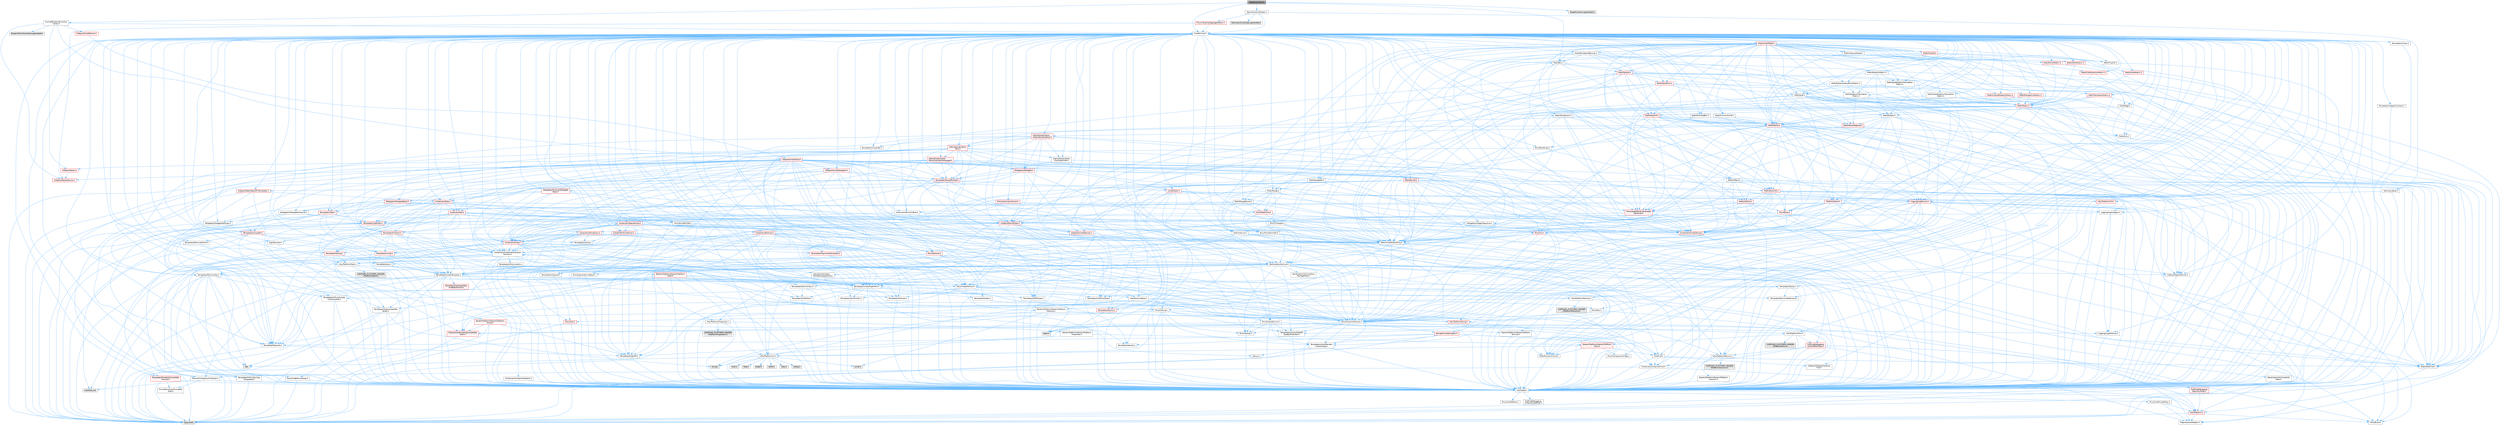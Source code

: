 digraph "ShapeFunctions.h"
{
 // INTERACTIVE_SVG=YES
 // LATEX_PDF_SIZE
  bgcolor="transparent";
  edge [fontname=Helvetica,fontsize=10,labelfontname=Helvetica,labelfontsize=10];
  node [fontname=Helvetica,fontsize=10,shape=box,height=0.2,width=0.4];
  Node1 [id="Node000001",label="ShapeFunctions.h",height=0.2,width=0.4,color="gray40", fillcolor="grey60", style="filled", fontcolor="black",tooltip=" "];
  Node1 -> Node2 [id="edge1_Node000001_Node000002",color="steelblue1",style="solid",tooltip=" "];
  Node2 [id="Node000002",label="CoreMinimal.h",height=0.2,width=0.4,color="grey40", fillcolor="white", style="filled",URL="$d7/d67/CoreMinimal_8h.html",tooltip=" "];
  Node2 -> Node3 [id="edge2_Node000002_Node000003",color="steelblue1",style="solid",tooltip=" "];
  Node3 [id="Node000003",label="CoreTypes.h",height=0.2,width=0.4,color="grey40", fillcolor="white", style="filled",URL="$dc/dec/CoreTypes_8h.html",tooltip=" "];
  Node3 -> Node4 [id="edge3_Node000003_Node000004",color="steelblue1",style="solid",tooltip=" "];
  Node4 [id="Node000004",label="HAL/Platform.h",height=0.2,width=0.4,color="red", fillcolor="#FFF0F0", style="filled",URL="$d9/dd0/Platform_8h.html",tooltip=" "];
  Node4 -> Node5 [id="edge4_Node000004_Node000005",color="steelblue1",style="solid",tooltip=" "];
  Node5 [id="Node000005",label="Misc/Build.h",height=0.2,width=0.4,color="grey40", fillcolor="white", style="filled",URL="$d3/dbb/Build_8h.html",tooltip=" "];
  Node4 -> Node7 [id="edge5_Node000004_Node000007",color="steelblue1",style="solid",tooltip=" "];
  Node7 [id="Node000007",label="type_traits",height=0.2,width=0.4,color="grey60", fillcolor="#E0E0E0", style="filled",tooltip=" "];
  Node4 -> Node8 [id="edge6_Node000004_Node000008",color="steelblue1",style="solid",tooltip=" "];
  Node8 [id="Node000008",label="PreprocessorHelpers.h",height=0.2,width=0.4,color="grey40", fillcolor="white", style="filled",URL="$db/ddb/PreprocessorHelpers_8h.html",tooltip=" "];
  Node3 -> Node14 [id="edge7_Node000003_Node000014",color="steelblue1",style="solid",tooltip=" "];
  Node14 [id="Node000014",label="ProfilingDebugging\l/UMemoryDefines.h",height=0.2,width=0.4,color="grey40", fillcolor="white", style="filled",URL="$d2/da2/UMemoryDefines_8h.html",tooltip=" "];
  Node3 -> Node15 [id="edge8_Node000003_Node000015",color="steelblue1",style="solid",tooltip=" "];
  Node15 [id="Node000015",label="Misc/CoreMiscDefines.h",height=0.2,width=0.4,color="grey40", fillcolor="white", style="filled",URL="$da/d38/CoreMiscDefines_8h.html",tooltip=" "];
  Node15 -> Node4 [id="edge9_Node000015_Node000004",color="steelblue1",style="solid",tooltip=" "];
  Node15 -> Node8 [id="edge10_Node000015_Node000008",color="steelblue1",style="solid",tooltip=" "];
  Node3 -> Node16 [id="edge11_Node000003_Node000016",color="steelblue1",style="solid",tooltip=" "];
  Node16 [id="Node000016",label="Misc/CoreDefines.h",height=0.2,width=0.4,color="grey40", fillcolor="white", style="filled",URL="$d3/dd2/CoreDefines_8h.html",tooltip=" "];
  Node2 -> Node17 [id="edge12_Node000002_Node000017",color="steelblue1",style="solid",tooltip=" "];
  Node17 [id="Node000017",label="CoreFwd.h",height=0.2,width=0.4,color="grey40", fillcolor="white", style="filled",URL="$d1/d1e/CoreFwd_8h.html",tooltip=" "];
  Node17 -> Node3 [id="edge13_Node000017_Node000003",color="steelblue1",style="solid",tooltip=" "];
  Node17 -> Node18 [id="edge14_Node000017_Node000018",color="steelblue1",style="solid",tooltip=" "];
  Node18 [id="Node000018",label="Containers/ContainersFwd.h",height=0.2,width=0.4,color="grey40", fillcolor="white", style="filled",URL="$d4/d0a/ContainersFwd_8h.html",tooltip=" "];
  Node18 -> Node4 [id="edge15_Node000018_Node000004",color="steelblue1",style="solid",tooltip=" "];
  Node18 -> Node3 [id="edge16_Node000018_Node000003",color="steelblue1",style="solid",tooltip=" "];
  Node18 -> Node19 [id="edge17_Node000018_Node000019",color="steelblue1",style="solid",tooltip=" "];
  Node19 [id="Node000019",label="Traits/IsContiguousContainer.h",height=0.2,width=0.4,color="grey40", fillcolor="white", style="filled",URL="$d5/d3c/IsContiguousContainer_8h.html",tooltip=" "];
  Node19 -> Node3 [id="edge18_Node000019_Node000003",color="steelblue1",style="solid",tooltip=" "];
  Node19 -> Node20 [id="edge19_Node000019_Node000020",color="steelblue1",style="solid",tooltip=" "];
  Node20 [id="Node000020",label="Misc/StaticAssertComplete\lType.h",height=0.2,width=0.4,color="grey40", fillcolor="white", style="filled",URL="$d5/d4e/StaticAssertCompleteType_8h.html",tooltip=" "];
  Node19 -> Node21 [id="edge20_Node000019_Node000021",color="steelblue1",style="solid",tooltip=" "];
  Node21 [id="Node000021",label="initializer_list",height=0.2,width=0.4,color="grey60", fillcolor="#E0E0E0", style="filled",tooltip=" "];
  Node17 -> Node22 [id="edge21_Node000017_Node000022",color="steelblue1",style="solid",tooltip=" "];
  Node22 [id="Node000022",label="Math/MathFwd.h",height=0.2,width=0.4,color="grey40", fillcolor="white", style="filled",URL="$d2/d10/MathFwd_8h.html",tooltip=" "];
  Node22 -> Node4 [id="edge22_Node000022_Node000004",color="steelblue1",style="solid",tooltip=" "];
  Node17 -> Node23 [id="edge23_Node000017_Node000023",color="steelblue1",style="solid",tooltip=" "];
  Node23 [id="Node000023",label="UObject/UObjectHierarchy\lFwd.h",height=0.2,width=0.4,color="grey40", fillcolor="white", style="filled",URL="$d3/d13/UObjectHierarchyFwd_8h.html",tooltip=" "];
  Node2 -> Node23 [id="edge24_Node000002_Node000023",color="steelblue1",style="solid",tooltip=" "];
  Node2 -> Node18 [id="edge25_Node000002_Node000018",color="steelblue1",style="solid",tooltip=" "];
  Node2 -> Node24 [id="edge26_Node000002_Node000024",color="steelblue1",style="solid",tooltip=" "];
  Node24 [id="Node000024",label="Misc/VarArgs.h",height=0.2,width=0.4,color="grey40", fillcolor="white", style="filled",URL="$d5/d6f/VarArgs_8h.html",tooltip=" "];
  Node24 -> Node3 [id="edge27_Node000024_Node000003",color="steelblue1",style="solid",tooltip=" "];
  Node2 -> Node25 [id="edge28_Node000002_Node000025",color="steelblue1",style="solid",tooltip=" "];
  Node25 [id="Node000025",label="Logging/LogVerbosity.h",height=0.2,width=0.4,color="grey40", fillcolor="white", style="filled",URL="$d2/d8f/LogVerbosity_8h.html",tooltip=" "];
  Node25 -> Node3 [id="edge29_Node000025_Node000003",color="steelblue1",style="solid",tooltip=" "];
  Node2 -> Node26 [id="edge30_Node000002_Node000026",color="steelblue1",style="solid",tooltip=" "];
  Node26 [id="Node000026",label="Misc/OutputDevice.h",height=0.2,width=0.4,color="grey40", fillcolor="white", style="filled",URL="$d7/d32/OutputDevice_8h.html",tooltip=" "];
  Node26 -> Node17 [id="edge31_Node000026_Node000017",color="steelblue1",style="solid",tooltip=" "];
  Node26 -> Node3 [id="edge32_Node000026_Node000003",color="steelblue1",style="solid",tooltip=" "];
  Node26 -> Node25 [id="edge33_Node000026_Node000025",color="steelblue1",style="solid",tooltip=" "];
  Node26 -> Node24 [id="edge34_Node000026_Node000024",color="steelblue1",style="solid",tooltip=" "];
  Node26 -> Node27 [id="edge35_Node000026_Node000027",color="steelblue1",style="solid",tooltip=" "];
  Node27 [id="Node000027",label="Templates/IsArrayOrRefOf\lTypeByPredicate.h",height=0.2,width=0.4,color="grey40", fillcolor="white", style="filled",URL="$d6/da1/IsArrayOrRefOfTypeByPredicate_8h.html",tooltip=" "];
  Node27 -> Node3 [id="edge36_Node000027_Node000003",color="steelblue1",style="solid",tooltip=" "];
  Node26 -> Node28 [id="edge37_Node000026_Node000028",color="steelblue1",style="solid",tooltip=" "];
  Node28 [id="Node000028",label="Templates/IsValidVariadic\lFunctionArg.h",height=0.2,width=0.4,color="grey40", fillcolor="white", style="filled",URL="$d0/dc8/IsValidVariadicFunctionArg_8h.html",tooltip=" "];
  Node28 -> Node3 [id="edge38_Node000028_Node000003",color="steelblue1",style="solid",tooltip=" "];
  Node28 -> Node29 [id="edge39_Node000028_Node000029",color="steelblue1",style="solid",tooltip=" "];
  Node29 [id="Node000029",label="IsEnum.h",height=0.2,width=0.4,color="grey40", fillcolor="white", style="filled",URL="$d4/de5/IsEnum_8h.html",tooltip=" "];
  Node28 -> Node7 [id="edge40_Node000028_Node000007",color="steelblue1",style="solid",tooltip=" "];
  Node26 -> Node30 [id="edge41_Node000026_Node000030",color="steelblue1",style="solid",tooltip=" "];
  Node30 [id="Node000030",label="Traits/IsCharEncodingCompatible\lWith.h",height=0.2,width=0.4,color="red", fillcolor="#FFF0F0", style="filled",URL="$df/dd1/IsCharEncodingCompatibleWith_8h.html",tooltip=" "];
  Node30 -> Node7 [id="edge42_Node000030_Node000007",color="steelblue1",style="solid",tooltip=" "];
  Node2 -> Node32 [id="edge43_Node000002_Node000032",color="steelblue1",style="solid",tooltip=" "];
  Node32 [id="Node000032",label="HAL/PlatformCrt.h",height=0.2,width=0.4,color="grey40", fillcolor="white", style="filled",URL="$d8/d75/PlatformCrt_8h.html",tooltip=" "];
  Node32 -> Node33 [id="edge44_Node000032_Node000033",color="steelblue1",style="solid",tooltip=" "];
  Node33 [id="Node000033",label="new",height=0.2,width=0.4,color="grey60", fillcolor="#E0E0E0", style="filled",tooltip=" "];
  Node32 -> Node34 [id="edge45_Node000032_Node000034",color="steelblue1",style="solid",tooltip=" "];
  Node34 [id="Node000034",label="wchar.h",height=0.2,width=0.4,color="grey60", fillcolor="#E0E0E0", style="filled",tooltip=" "];
  Node32 -> Node35 [id="edge46_Node000032_Node000035",color="steelblue1",style="solid",tooltip=" "];
  Node35 [id="Node000035",label="stddef.h",height=0.2,width=0.4,color="grey60", fillcolor="#E0E0E0", style="filled",tooltip=" "];
  Node32 -> Node36 [id="edge47_Node000032_Node000036",color="steelblue1",style="solid",tooltip=" "];
  Node36 [id="Node000036",label="stdlib.h",height=0.2,width=0.4,color="grey60", fillcolor="#E0E0E0", style="filled",tooltip=" "];
  Node32 -> Node37 [id="edge48_Node000032_Node000037",color="steelblue1",style="solid",tooltip=" "];
  Node37 [id="Node000037",label="stdio.h",height=0.2,width=0.4,color="grey60", fillcolor="#E0E0E0", style="filled",tooltip=" "];
  Node32 -> Node38 [id="edge49_Node000032_Node000038",color="steelblue1",style="solid",tooltip=" "];
  Node38 [id="Node000038",label="stdarg.h",height=0.2,width=0.4,color="grey60", fillcolor="#E0E0E0", style="filled",tooltip=" "];
  Node32 -> Node39 [id="edge50_Node000032_Node000039",color="steelblue1",style="solid",tooltip=" "];
  Node39 [id="Node000039",label="math.h",height=0.2,width=0.4,color="grey60", fillcolor="#E0E0E0", style="filled",tooltip=" "];
  Node32 -> Node40 [id="edge51_Node000032_Node000040",color="steelblue1",style="solid",tooltip=" "];
  Node40 [id="Node000040",label="float.h",height=0.2,width=0.4,color="grey60", fillcolor="#E0E0E0", style="filled",tooltip=" "];
  Node32 -> Node41 [id="edge52_Node000032_Node000041",color="steelblue1",style="solid",tooltip=" "];
  Node41 [id="Node000041",label="string.h",height=0.2,width=0.4,color="grey60", fillcolor="#E0E0E0", style="filled",tooltip=" "];
  Node2 -> Node42 [id="edge53_Node000002_Node000042",color="steelblue1",style="solid",tooltip=" "];
  Node42 [id="Node000042",label="HAL/PlatformMisc.h",height=0.2,width=0.4,color="grey40", fillcolor="white", style="filled",URL="$d0/df5/PlatformMisc_8h.html",tooltip=" "];
  Node42 -> Node3 [id="edge54_Node000042_Node000003",color="steelblue1",style="solid",tooltip=" "];
  Node42 -> Node43 [id="edge55_Node000042_Node000043",color="steelblue1",style="solid",tooltip=" "];
  Node43 [id="Node000043",label="GenericPlatform/GenericPlatform\lMisc.h",height=0.2,width=0.4,color="red", fillcolor="#FFF0F0", style="filled",URL="$db/d9a/GenericPlatformMisc_8h.html",tooltip=" "];
  Node43 -> Node17 [id="edge56_Node000043_Node000017",color="steelblue1",style="solid",tooltip=" "];
  Node43 -> Node3 [id="edge57_Node000043_Node000003",color="steelblue1",style="solid",tooltip=" "];
  Node43 -> Node32 [id="edge58_Node000043_Node000032",color="steelblue1",style="solid",tooltip=" "];
  Node43 -> Node47 [id="edge59_Node000043_Node000047",color="steelblue1",style="solid",tooltip=" "];
  Node47 [id="Node000047",label="Math/NumericLimits.h",height=0.2,width=0.4,color="grey40", fillcolor="white", style="filled",URL="$df/d1b/NumericLimits_8h.html",tooltip=" "];
  Node47 -> Node3 [id="edge60_Node000047_Node000003",color="steelblue1",style="solid",tooltip=" "];
  Node43 -> Node48 [id="edge61_Node000043_Node000048",color="steelblue1",style="solid",tooltip=" "];
  Node48 [id="Node000048",label="Misc/CompressionFlags.h",height=0.2,width=0.4,color="grey40", fillcolor="white", style="filled",URL="$d9/d76/CompressionFlags_8h.html",tooltip=" "];
  Node42 -> Node52 [id="edge62_Node000042_Node000052",color="steelblue1",style="solid",tooltip=" "];
  Node52 [id="Node000052",label="COMPILED_PLATFORM_HEADER\l(PlatformMisc.h)",height=0.2,width=0.4,color="grey60", fillcolor="#E0E0E0", style="filled",tooltip=" "];
  Node42 -> Node53 [id="edge63_Node000042_Node000053",color="steelblue1",style="solid",tooltip=" "];
  Node53 [id="Node000053",label="ProfilingDebugging\l/CpuProfilerTrace.h",height=0.2,width=0.4,color="red", fillcolor="#FFF0F0", style="filled",URL="$da/dcb/CpuProfilerTrace_8h.html",tooltip=" "];
  Node53 -> Node3 [id="edge64_Node000053_Node000003",color="steelblue1",style="solid",tooltip=" "];
  Node53 -> Node18 [id="edge65_Node000053_Node000018",color="steelblue1",style="solid",tooltip=" "];
  Node53 -> Node54 [id="edge66_Node000053_Node000054",color="steelblue1",style="solid",tooltip=" "];
  Node54 [id="Node000054",label="HAL/PlatformAtomics.h",height=0.2,width=0.4,color="grey40", fillcolor="white", style="filled",URL="$d3/d36/PlatformAtomics_8h.html",tooltip=" "];
  Node54 -> Node3 [id="edge67_Node000054_Node000003",color="steelblue1",style="solid",tooltip=" "];
  Node54 -> Node55 [id="edge68_Node000054_Node000055",color="steelblue1",style="solid",tooltip=" "];
  Node55 [id="Node000055",label="GenericPlatform/GenericPlatform\lAtomics.h",height=0.2,width=0.4,color="grey40", fillcolor="white", style="filled",URL="$da/d72/GenericPlatformAtomics_8h.html",tooltip=" "];
  Node55 -> Node3 [id="edge69_Node000055_Node000003",color="steelblue1",style="solid",tooltip=" "];
  Node54 -> Node56 [id="edge70_Node000054_Node000056",color="steelblue1",style="solid",tooltip=" "];
  Node56 [id="Node000056",label="COMPILED_PLATFORM_HEADER\l(PlatformAtomics.h)",height=0.2,width=0.4,color="grey60", fillcolor="#E0E0E0", style="filled",tooltip=" "];
  Node53 -> Node8 [id="edge71_Node000053_Node000008",color="steelblue1",style="solid",tooltip=" "];
  Node53 -> Node5 [id="edge72_Node000053_Node000005",color="steelblue1",style="solid",tooltip=" "];
  Node2 -> Node61 [id="edge73_Node000002_Node000061",color="steelblue1",style="solid",tooltip=" "];
  Node61 [id="Node000061",label="Misc/AssertionMacros.h",height=0.2,width=0.4,color="grey40", fillcolor="white", style="filled",URL="$d0/dfa/AssertionMacros_8h.html",tooltip=" "];
  Node61 -> Node3 [id="edge74_Node000061_Node000003",color="steelblue1",style="solid",tooltip=" "];
  Node61 -> Node4 [id="edge75_Node000061_Node000004",color="steelblue1",style="solid",tooltip=" "];
  Node61 -> Node42 [id="edge76_Node000061_Node000042",color="steelblue1",style="solid",tooltip=" "];
  Node61 -> Node8 [id="edge77_Node000061_Node000008",color="steelblue1",style="solid",tooltip=" "];
  Node61 -> Node62 [id="edge78_Node000061_Node000062",color="steelblue1",style="solid",tooltip=" "];
  Node62 [id="Node000062",label="Templates/EnableIf.h",height=0.2,width=0.4,color="grey40", fillcolor="white", style="filled",URL="$d7/d60/EnableIf_8h.html",tooltip=" "];
  Node62 -> Node3 [id="edge79_Node000062_Node000003",color="steelblue1",style="solid",tooltip=" "];
  Node61 -> Node27 [id="edge80_Node000061_Node000027",color="steelblue1",style="solid",tooltip=" "];
  Node61 -> Node28 [id="edge81_Node000061_Node000028",color="steelblue1",style="solid",tooltip=" "];
  Node61 -> Node30 [id="edge82_Node000061_Node000030",color="steelblue1",style="solid",tooltip=" "];
  Node61 -> Node24 [id="edge83_Node000061_Node000024",color="steelblue1",style="solid",tooltip=" "];
  Node61 -> Node63 [id="edge84_Node000061_Node000063",color="steelblue1",style="solid",tooltip=" "];
  Node63 [id="Node000063",label="String/FormatStringSan.h",height=0.2,width=0.4,color="red", fillcolor="#FFF0F0", style="filled",URL="$d3/d8b/FormatStringSan_8h.html",tooltip=" "];
  Node63 -> Node7 [id="edge85_Node000063_Node000007",color="steelblue1",style="solid",tooltip=" "];
  Node63 -> Node3 [id="edge86_Node000063_Node000003",color="steelblue1",style="solid",tooltip=" "];
  Node63 -> Node64 [id="edge87_Node000063_Node000064",color="steelblue1",style="solid",tooltip=" "];
  Node64 [id="Node000064",label="Templates/Requires.h",height=0.2,width=0.4,color="grey40", fillcolor="white", style="filled",URL="$dc/d96/Requires_8h.html",tooltip=" "];
  Node64 -> Node62 [id="edge88_Node000064_Node000062",color="steelblue1",style="solid",tooltip=" "];
  Node64 -> Node7 [id="edge89_Node000064_Node000007",color="steelblue1",style="solid",tooltip=" "];
  Node63 -> Node65 [id="edge90_Node000063_Node000065",color="steelblue1",style="solid",tooltip=" "];
  Node65 [id="Node000065",label="Templates/Identity.h",height=0.2,width=0.4,color="grey40", fillcolor="white", style="filled",URL="$d0/dd5/Identity_8h.html",tooltip=" "];
  Node63 -> Node28 [id="edge91_Node000063_Node000028",color="steelblue1",style="solid",tooltip=" "];
  Node63 -> Node18 [id="edge92_Node000063_Node000018",color="steelblue1",style="solid",tooltip=" "];
  Node61 -> Node69 [id="edge93_Node000061_Node000069",color="steelblue1",style="solid",tooltip=" "];
  Node69 [id="Node000069",label="atomic",height=0.2,width=0.4,color="grey60", fillcolor="#E0E0E0", style="filled",tooltip=" "];
  Node2 -> Node70 [id="edge94_Node000002_Node000070",color="steelblue1",style="solid",tooltip=" "];
  Node70 [id="Node000070",label="Templates/IsPointer.h",height=0.2,width=0.4,color="grey40", fillcolor="white", style="filled",URL="$d7/d05/IsPointer_8h.html",tooltip=" "];
  Node70 -> Node3 [id="edge95_Node000070_Node000003",color="steelblue1",style="solid",tooltip=" "];
  Node2 -> Node71 [id="edge96_Node000002_Node000071",color="steelblue1",style="solid",tooltip=" "];
  Node71 [id="Node000071",label="HAL/PlatformMemory.h",height=0.2,width=0.4,color="grey40", fillcolor="white", style="filled",URL="$de/d68/PlatformMemory_8h.html",tooltip=" "];
  Node71 -> Node3 [id="edge97_Node000071_Node000003",color="steelblue1",style="solid",tooltip=" "];
  Node71 -> Node72 [id="edge98_Node000071_Node000072",color="steelblue1",style="solid",tooltip=" "];
  Node72 [id="Node000072",label="GenericPlatform/GenericPlatform\lMemory.h",height=0.2,width=0.4,color="grey40", fillcolor="white", style="filled",URL="$dd/d22/GenericPlatformMemory_8h.html",tooltip=" "];
  Node72 -> Node17 [id="edge99_Node000072_Node000017",color="steelblue1",style="solid",tooltip=" "];
  Node72 -> Node3 [id="edge100_Node000072_Node000003",color="steelblue1",style="solid",tooltip=" "];
  Node72 -> Node73 [id="edge101_Node000072_Node000073",color="steelblue1",style="solid",tooltip=" "];
  Node73 [id="Node000073",label="HAL/PlatformString.h",height=0.2,width=0.4,color="red", fillcolor="#FFF0F0", style="filled",URL="$db/db5/PlatformString_8h.html",tooltip=" "];
  Node73 -> Node3 [id="edge102_Node000073_Node000003",color="steelblue1",style="solid",tooltip=" "];
  Node72 -> Node41 [id="edge103_Node000072_Node000041",color="steelblue1",style="solid",tooltip=" "];
  Node72 -> Node34 [id="edge104_Node000072_Node000034",color="steelblue1",style="solid",tooltip=" "];
  Node71 -> Node75 [id="edge105_Node000071_Node000075",color="steelblue1",style="solid",tooltip=" "];
  Node75 [id="Node000075",label="COMPILED_PLATFORM_HEADER\l(PlatformMemory.h)",height=0.2,width=0.4,color="grey60", fillcolor="#E0E0E0", style="filled",tooltip=" "];
  Node2 -> Node54 [id="edge106_Node000002_Node000054",color="steelblue1",style="solid",tooltip=" "];
  Node2 -> Node76 [id="edge107_Node000002_Node000076",color="steelblue1",style="solid",tooltip=" "];
  Node76 [id="Node000076",label="Misc/Exec.h",height=0.2,width=0.4,color="grey40", fillcolor="white", style="filled",URL="$de/ddb/Exec_8h.html",tooltip=" "];
  Node76 -> Node3 [id="edge108_Node000076_Node000003",color="steelblue1",style="solid",tooltip=" "];
  Node76 -> Node61 [id="edge109_Node000076_Node000061",color="steelblue1",style="solid",tooltip=" "];
  Node2 -> Node77 [id="edge110_Node000002_Node000077",color="steelblue1",style="solid",tooltip=" "];
  Node77 [id="Node000077",label="HAL/MemoryBase.h",height=0.2,width=0.4,color="grey40", fillcolor="white", style="filled",URL="$d6/d9f/MemoryBase_8h.html",tooltip=" "];
  Node77 -> Node3 [id="edge111_Node000077_Node000003",color="steelblue1",style="solid",tooltip=" "];
  Node77 -> Node54 [id="edge112_Node000077_Node000054",color="steelblue1",style="solid",tooltip=" "];
  Node77 -> Node32 [id="edge113_Node000077_Node000032",color="steelblue1",style="solid",tooltip=" "];
  Node77 -> Node76 [id="edge114_Node000077_Node000076",color="steelblue1",style="solid",tooltip=" "];
  Node77 -> Node26 [id="edge115_Node000077_Node000026",color="steelblue1",style="solid",tooltip=" "];
  Node77 -> Node78 [id="edge116_Node000077_Node000078",color="steelblue1",style="solid",tooltip=" "];
  Node78 [id="Node000078",label="Templates/Atomic.h",height=0.2,width=0.4,color="red", fillcolor="#FFF0F0", style="filled",URL="$d3/d91/Atomic_8h.html",tooltip=" "];
  Node78 -> Node69 [id="edge117_Node000078_Node000069",color="steelblue1",style="solid",tooltip=" "];
  Node2 -> Node87 [id="edge118_Node000002_Node000087",color="steelblue1",style="solid",tooltip=" "];
  Node87 [id="Node000087",label="HAL/UnrealMemory.h",height=0.2,width=0.4,color="grey40", fillcolor="white", style="filled",URL="$d9/d96/UnrealMemory_8h.html",tooltip=" "];
  Node87 -> Node3 [id="edge119_Node000087_Node000003",color="steelblue1",style="solid",tooltip=" "];
  Node87 -> Node72 [id="edge120_Node000087_Node000072",color="steelblue1",style="solid",tooltip=" "];
  Node87 -> Node77 [id="edge121_Node000087_Node000077",color="steelblue1",style="solid",tooltip=" "];
  Node87 -> Node71 [id="edge122_Node000087_Node000071",color="steelblue1",style="solid",tooltip=" "];
  Node87 -> Node88 [id="edge123_Node000087_Node000088",color="steelblue1",style="solid",tooltip=" "];
  Node88 [id="Node000088",label="ProfilingDebugging\l/MemoryTrace.h",height=0.2,width=0.4,color="red", fillcolor="#FFF0F0", style="filled",URL="$da/dd7/MemoryTrace_8h.html",tooltip=" "];
  Node88 -> Node4 [id="edge124_Node000088_Node000004",color="steelblue1",style="solid",tooltip=" "];
  Node87 -> Node70 [id="edge125_Node000087_Node000070",color="steelblue1",style="solid",tooltip=" "];
  Node2 -> Node89 [id="edge126_Node000002_Node000089",color="steelblue1",style="solid",tooltip=" "];
  Node89 [id="Node000089",label="Templates/IsArithmetic.h",height=0.2,width=0.4,color="grey40", fillcolor="white", style="filled",URL="$d2/d5d/IsArithmetic_8h.html",tooltip=" "];
  Node89 -> Node3 [id="edge127_Node000089_Node000003",color="steelblue1",style="solid",tooltip=" "];
  Node2 -> Node83 [id="edge128_Node000002_Node000083",color="steelblue1",style="solid",tooltip=" "];
  Node83 [id="Node000083",label="Templates/AndOrNot.h",height=0.2,width=0.4,color="grey40", fillcolor="white", style="filled",URL="$db/d0a/AndOrNot_8h.html",tooltip=" "];
  Node83 -> Node3 [id="edge129_Node000083_Node000003",color="steelblue1",style="solid",tooltip=" "];
  Node2 -> Node90 [id="edge130_Node000002_Node000090",color="steelblue1",style="solid",tooltip=" "];
  Node90 [id="Node000090",label="Templates/IsPODType.h",height=0.2,width=0.4,color="grey40", fillcolor="white", style="filled",URL="$d7/db1/IsPODType_8h.html",tooltip=" "];
  Node90 -> Node3 [id="edge131_Node000090_Node000003",color="steelblue1",style="solid",tooltip=" "];
  Node2 -> Node91 [id="edge132_Node000002_Node000091",color="steelblue1",style="solid",tooltip=" "];
  Node91 [id="Node000091",label="Templates/IsUECoreType.h",height=0.2,width=0.4,color="grey40", fillcolor="white", style="filled",URL="$d1/db8/IsUECoreType_8h.html",tooltip=" "];
  Node91 -> Node3 [id="edge133_Node000091_Node000003",color="steelblue1",style="solid",tooltip=" "];
  Node91 -> Node7 [id="edge134_Node000091_Node000007",color="steelblue1",style="solid",tooltip=" "];
  Node2 -> Node84 [id="edge135_Node000002_Node000084",color="steelblue1",style="solid",tooltip=" "];
  Node84 [id="Node000084",label="Templates/IsTriviallyCopy\lConstructible.h",height=0.2,width=0.4,color="grey40", fillcolor="white", style="filled",URL="$d3/d78/IsTriviallyCopyConstructible_8h.html",tooltip=" "];
  Node84 -> Node3 [id="edge136_Node000084_Node000003",color="steelblue1",style="solid",tooltip=" "];
  Node84 -> Node7 [id="edge137_Node000084_Node000007",color="steelblue1",style="solid",tooltip=" "];
  Node2 -> Node92 [id="edge138_Node000002_Node000092",color="steelblue1",style="solid",tooltip=" "];
  Node92 [id="Node000092",label="Templates/UnrealTypeTraits.h",height=0.2,width=0.4,color="grey40", fillcolor="white", style="filled",URL="$d2/d2d/UnrealTypeTraits_8h.html",tooltip=" "];
  Node92 -> Node3 [id="edge139_Node000092_Node000003",color="steelblue1",style="solid",tooltip=" "];
  Node92 -> Node70 [id="edge140_Node000092_Node000070",color="steelblue1",style="solid",tooltip=" "];
  Node92 -> Node61 [id="edge141_Node000092_Node000061",color="steelblue1",style="solid",tooltip=" "];
  Node92 -> Node83 [id="edge142_Node000092_Node000083",color="steelblue1",style="solid",tooltip=" "];
  Node92 -> Node62 [id="edge143_Node000092_Node000062",color="steelblue1",style="solid",tooltip=" "];
  Node92 -> Node89 [id="edge144_Node000092_Node000089",color="steelblue1",style="solid",tooltip=" "];
  Node92 -> Node29 [id="edge145_Node000092_Node000029",color="steelblue1",style="solid",tooltip=" "];
  Node92 -> Node93 [id="edge146_Node000092_Node000093",color="steelblue1",style="solid",tooltip=" "];
  Node93 [id="Node000093",label="Templates/Models.h",height=0.2,width=0.4,color="grey40", fillcolor="white", style="filled",URL="$d3/d0c/Models_8h.html",tooltip=" "];
  Node93 -> Node65 [id="edge147_Node000093_Node000065",color="steelblue1",style="solid",tooltip=" "];
  Node92 -> Node90 [id="edge148_Node000092_Node000090",color="steelblue1",style="solid",tooltip=" "];
  Node92 -> Node91 [id="edge149_Node000092_Node000091",color="steelblue1",style="solid",tooltip=" "];
  Node92 -> Node84 [id="edge150_Node000092_Node000084",color="steelblue1",style="solid",tooltip=" "];
  Node2 -> Node62 [id="edge151_Node000002_Node000062",color="steelblue1",style="solid",tooltip=" "];
  Node2 -> Node94 [id="edge152_Node000002_Node000094",color="steelblue1",style="solid",tooltip=" "];
  Node94 [id="Node000094",label="Templates/RemoveReference.h",height=0.2,width=0.4,color="grey40", fillcolor="white", style="filled",URL="$da/dbe/RemoveReference_8h.html",tooltip=" "];
  Node94 -> Node3 [id="edge153_Node000094_Node000003",color="steelblue1",style="solid",tooltip=" "];
  Node2 -> Node95 [id="edge154_Node000002_Node000095",color="steelblue1",style="solid",tooltip=" "];
  Node95 [id="Node000095",label="Templates/IntegralConstant.h",height=0.2,width=0.4,color="grey40", fillcolor="white", style="filled",URL="$db/d1b/IntegralConstant_8h.html",tooltip=" "];
  Node95 -> Node3 [id="edge155_Node000095_Node000003",color="steelblue1",style="solid",tooltip=" "];
  Node2 -> Node96 [id="edge156_Node000002_Node000096",color="steelblue1",style="solid",tooltip=" "];
  Node96 [id="Node000096",label="Templates/IsClass.h",height=0.2,width=0.4,color="grey40", fillcolor="white", style="filled",URL="$db/dcb/IsClass_8h.html",tooltip=" "];
  Node96 -> Node3 [id="edge157_Node000096_Node000003",color="steelblue1",style="solid",tooltip=" "];
  Node2 -> Node97 [id="edge158_Node000002_Node000097",color="steelblue1",style="solid",tooltip=" "];
  Node97 [id="Node000097",label="Templates/TypeCompatible\lBytes.h",height=0.2,width=0.4,color="grey40", fillcolor="white", style="filled",URL="$df/d0a/TypeCompatibleBytes_8h.html",tooltip=" "];
  Node97 -> Node3 [id="edge159_Node000097_Node000003",color="steelblue1",style="solid",tooltip=" "];
  Node97 -> Node41 [id="edge160_Node000097_Node000041",color="steelblue1",style="solid",tooltip=" "];
  Node97 -> Node33 [id="edge161_Node000097_Node000033",color="steelblue1",style="solid",tooltip=" "];
  Node97 -> Node7 [id="edge162_Node000097_Node000007",color="steelblue1",style="solid",tooltip=" "];
  Node2 -> Node19 [id="edge163_Node000002_Node000019",color="steelblue1",style="solid",tooltip=" "];
  Node2 -> Node98 [id="edge164_Node000002_Node000098",color="steelblue1",style="solid",tooltip=" "];
  Node98 [id="Node000098",label="Templates/UnrealTemplate.h",height=0.2,width=0.4,color="grey40", fillcolor="white", style="filled",URL="$d4/d24/UnrealTemplate_8h.html",tooltip=" "];
  Node98 -> Node3 [id="edge165_Node000098_Node000003",color="steelblue1",style="solid",tooltip=" "];
  Node98 -> Node70 [id="edge166_Node000098_Node000070",color="steelblue1",style="solid",tooltip=" "];
  Node98 -> Node87 [id="edge167_Node000098_Node000087",color="steelblue1",style="solid",tooltip=" "];
  Node98 -> Node99 [id="edge168_Node000098_Node000099",color="steelblue1",style="solid",tooltip=" "];
  Node99 [id="Node000099",label="Templates/CopyQualifiers\lAndRefsFromTo.h",height=0.2,width=0.4,color="red", fillcolor="#FFF0F0", style="filled",URL="$d3/db3/CopyQualifiersAndRefsFromTo_8h.html",tooltip=" "];
  Node98 -> Node92 [id="edge169_Node000098_Node000092",color="steelblue1",style="solid",tooltip=" "];
  Node98 -> Node94 [id="edge170_Node000098_Node000094",color="steelblue1",style="solid",tooltip=" "];
  Node98 -> Node64 [id="edge171_Node000098_Node000064",color="steelblue1",style="solid",tooltip=" "];
  Node98 -> Node97 [id="edge172_Node000098_Node000097",color="steelblue1",style="solid",tooltip=" "];
  Node98 -> Node65 [id="edge173_Node000098_Node000065",color="steelblue1",style="solid",tooltip=" "];
  Node98 -> Node19 [id="edge174_Node000098_Node000019",color="steelblue1",style="solid",tooltip=" "];
  Node98 -> Node101 [id="edge175_Node000098_Node000101",color="steelblue1",style="solid",tooltip=" "];
  Node101 [id="Node000101",label="Traits/UseBitwiseSwap.h",height=0.2,width=0.4,color="grey40", fillcolor="white", style="filled",URL="$db/df3/UseBitwiseSwap_8h.html",tooltip=" "];
  Node101 -> Node3 [id="edge176_Node000101_Node000003",color="steelblue1",style="solid",tooltip=" "];
  Node101 -> Node7 [id="edge177_Node000101_Node000007",color="steelblue1",style="solid",tooltip=" "];
  Node98 -> Node7 [id="edge178_Node000098_Node000007",color="steelblue1",style="solid",tooltip=" "];
  Node2 -> Node47 [id="edge179_Node000002_Node000047",color="steelblue1",style="solid",tooltip=" "];
  Node2 -> Node102 [id="edge180_Node000002_Node000102",color="steelblue1",style="solid",tooltip=" "];
  Node102 [id="Node000102",label="HAL/PlatformMath.h",height=0.2,width=0.4,color="grey40", fillcolor="white", style="filled",URL="$dc/d53/PlatformMath_8h.html",tooltip=" "];
  Node102 -> Node3 [id="edge181_Node000102_Node000003",color="steelblue1",style="solid",tooltip=" "];
  Node102 -> Node103 [id="edge182_Node000102_Node000103",color="steelblue1",style="solid",tooltip=" "];
  Node103 [id="Node000103",label="GenericPlatform/GenericPlatform\lMath.h",height=0.2,width=0.4,color="red", fillcolor="#FFF0F0", style="filled",URL="$d5/d79/GenericPlatformMath_8h.html",tooltip=" "];
  Node103 -> Node3 [id="edge183_Node000103_Node000003",color="steelblue1",style="solid",tooltip=" "];
  Node103 -> Node18 [id="edge184_Node000103_Node000018",color="steelblue1",style="solid",tooltip=" "];
  Node103 -> Node32 [id="edge185_Node000103_Node000032",color="steelblue1",style="solid",tooltip=" "];
  Node103 -> Node83 [id="edge186_Node000103_Node000083",color="steelblue1",style="solid",tooltip=" "];
  Node103 -> Node104 [id="edge187_Node000103_Node000104",color="steelblue1",style="solid",tooltip=" "];
  Node104 [id="Node000104",label="Templates/Decay.h",height=0.2,width=0.4,color="grey40", fillcolor="white", style="filled",URL="$dd/d0f/Decay_8h.html",tooltip=" "];
  Node104 -> Node3 [id="edge188_Node000104_Node000003",color="steelblue1",style="solid",tooltip=" "];
  Node104 -> Node94 [id="edge189_Node000104_Node000094",color="steelblue1",style="solid",tooltip=" "];
  Node104 -> Node7 [id="edge190_Node000104_Node000007",color="steelblue1",style="solid",tooltip=" "];
  Node103 -> Node92 [id="edge191_Node000103_Node000092",color="steelblue1",style="solid",tooltip=" "];
  Node103 -> Node64 [id="edge192_Node000103_Node000064",color="steelblue1",style="solid",tooltip=" "];
  Node103 -> Node97 [id="edge193_Node000103_Node000097",color="steelblue1",style="solid",tooltip=" "];
  Node103 -> Node7 [id="edge194_Node000103_Node000007",color="steelblue1",style="solid",tooltip=" "];
  Node102 -> Node109 [id="edge195_Node000102_Node000109",color="steelblue1",style="solid",tooltip=" "];
  Node109 [id="Node000109",label="COMPILED_PLATFORM_HEADER\l(PlatformMath.h)",height=0.2,width=0.4,color="grey60", fillcolor="#E0E0E0", style="filled",tooltip=" "];
  Node2 -> Node85 [id="edge196_Node000002_Node000085",color="steelblue1",style="solid",tooltip=" "];
  Node85 [id="Node000085",label="Templates/IsTriviallyCopy\lAssignable.h",height=0.2,width=0.4,color="grey40", fillcolor="white", style="filled",URL="$d2/df2/IsTriviallyCopyAssignable_8h.html",tooltip=" "];
  Node85 -> Node3 [id="edge197_Node000085_Node000003",color="steelblue1",style="solid",tooltip=" "];
  Node85 -> Node7 [id="edge198_Node000085_Node000007",color="steelblue1",style="solid",tooltip=" "];
  Node2 -> Node110 [id="edge199_Node000002_Node000110",color="steelblue1",style="solid",tooltip=" "];
  Node110 [id="Node000110",label="Templates/MemoryOps.h",height=0.2,width=0.4,color="grey40", fillcolor="white", style="filled",URL="$db/dea/MemoryOps_8h.html",tooltip=" "];
  Node110 -> Node3 [id="edge200_Node000110_Node000003",color="steelblue1",style="solid",tooltip=" "];
  Node110 -> Node87 [id="edge201_Node000110_Node000087",color="steelblue1",style="solid",tooltip=" "];
  Node110 -> Node85 [id="edge202_Node000110_Node000085",color="steelblue1",style="solid",tooltip=" "];
  Node110 -> Node84 [id="edge203_Node000110_Node000084",color="steelblue1",style="solid",tooltip=" "];
  Node110 -> Node64 [id="edge204_Node000110_Node000064",color="steelblue1",style="solid",tooltip=" "];
  Node110 -> Node92 [id="edge205_Node000110_Node000092",color="steelblue1",style="solid",tooltip=" "];
  Node110 -> Node101 [id="edge206_Node000110_Node000101",color="steelblue1",style="solid",tooltip=" "];
  Node110 -> Node33 [id="edge207_Node000110_Node000033",color="steelblue1",style="solid",tooltip=" "];
  Node110 -> Node7 [id="edge208_Node000110_Node000007",color="steelblue1",style="solid",tooltip=" "];
  Node2 -> Node111 [id="edge209_Node000002_Node000111",color="steelblue1",style="solid",tooltip=" "];
  Node111 [id="Node000111",label="Containers/ContainerAllocation\lPolicies.h",height=0.2,width=0.4,color="grey40", fillcolor="white", style="filled",URL="$d7/dff/ContainerAllocationPolicies_8h.html",tooltip=" "];
  Node111 -> Node3 [id="edge210_Node000111_Node000003",color="steelblue1",style="solid",tooltip=" "];
  Node111 -> Node112 [id="edge211_Node000111_Node000112",color="steelblue1",style="solid",tooltip=" "];
  Node112 [id="Node000112",label="Containers/ContainerHelpers.h",height=0.2,width=0.4,color="grey40", fillcolor="white", style="filled",URL="$d7/d33/ContainerHelpers_8h.html",tooltip=" "];
  Node112 -> Node3 [id="edge212_Node000112_Node000003",color="steelblue1",style="solid",tooltip=" "];
  Node111 -> Node111 [id="edge213_Node000111_Node000111",color="steelblue1",style="solid",tooltip=" "];
  Node111 -> Node102 [id="edge214_Node000111_Node000102",color="steelblue1",style="solid",tooltip=" "];
  Node111 -> Node87 [id="edge215_Node000111_Node000087",color="steelblue1",style="solid",tooltip=" "];
  Node111 -> Node47 [id="edge216_Node000111_Node000047",color="steelblue1",style="solid",tooltip=" "];
  Node111 -> Node61 [id="edge217_Node000111_Node000061",color="steelblue1",style="solid",tooltip=" "];
  Node111 -> Node113 [id="edge218_Node000111_Node000113",color="steelblue1",style="solid",tooltip=" "];
  Node113 [id="Node000113",label="Templates/IsPolymorphic.h",height=0.2,width=0.4,color="grey40", fillcolor="white", style="filled",URL="$dc/d20/IsPolymorphic_8h.html",tooltip=" "];
  Node111 -> Node110 [id="edge219_Node000111_Node000110",color="steelblue1",style="solid",tooltip=" "];
  Node111 -> Node97 [id="edge220_Node000111_Node000097",color="steelblue1",style="solid",tooltip=" "];
  Node111 -> Node7 [id="edge221_Node000111_Node000007",color="steelblue1",style="solid",tooltip=" "];
  Node2 -> Node114 [id="edge222_Node000002_Node000114",color="steelblue1",style="solid",tooltip=" "];
  Node114 [id="Node000114",label="Templates/IsEnumClass.h",height=0.2,width=0.4,color="grey40", fillcolor="white", style="filled",URL="$d7/d15/IsEnumClass_8h.html",tooltip=" "];
  Node114 -> Node3 [id="edge223_Node000114_Node000003",color="steelblue1",style="solid",tooltip=" "];
  Node114 -> Node83 [id="edge224_Node000114_Node000083",color="steelblue1",style="solid",tooltip=" "];
  Node2 -> Node115 [id="edge225_Node000002_Node000115",color="steelblue1",style="solid",tooltip=" "];
  Node115 [id="Node000115",label="HAL/PlatformProperties.h",height=0.2,width=0.4,color="grey40", fillcolor="white", style="filled",URL="$d9/db0/PlatformProperties_8h.html",tooltip=" "];
  Node115 -> Node3 [id="edge226_Node000115_Node000003",color="steelblue1",style="solid",tooltip=" "];
  Node115 -> Node116 [id="edge227_Node000115_Node000116",color="steelblue1",style="solid",tooltip=" "];
  Node116 [id="Node000116",label="GenericPlatform/GenericPlatform\lProperties.h",height=0.2,width=0.4,color="grey40", fillcolor="white", style="filled",URL="$d2/dcd/GenericPlatformProperties_8h.html",tooltip=" "];
  Node116 -> Node3 [id="edge228_Node000116_Node000003",color="steelblue1",style="solid",tooltip=" "];
  Node116 -> Node43 [id="edge229_Node000116_Node000043",color="steelblue1",style="solid",tooltip=" "];
  Node115 -> Node117 [id="edge230_Node000115_Node000117",color="steelblue1",style="solid",tooltip=" "];
  Node117 [id="Node000117",label="COMPILED_PLATFORM_HEADER\l(PlatformProperties.h)",height=0.2,width=0.4,color="grey60", fillcolor="#E0E0E0", style="filled",tooltip=" "];
  Node2 -> Node118 [id="edge231_Node000002_Node000118",color="steelblue1",style="solid",tooltip=" "];
  Node118 [id="Node000118",label="Misc/EngineVersionBase.h",height=0.2,width=0.4,color="grey40", fillcolor="white", style="filled",URL="$d5/d2b/EngineVersionBase_8h.html",tooltip=" "];
  Node118 -> Node3 [id="edge232_Node000118_Node000003",color="steelblue1",style="solid",tooltip=" "];
  Node2 -> Node119 [id="edge233_Node000002_Node000119",color="steelblue1",style="solid",tooltip=" "];
  Node119 [id="Node000119",label="Internationalization\l/TextNamespaceFwd.h",height=0.2,width=0.4,color="grey40", fillcolor="white", style="filled",URL="$d8/d97/TextNamespaceFwd_8h.html",tooltip=" "];
  Node119 -> Node3 [id="edge234_Node000119_Node000003",color="steelblue1",style="solid",tooltip=" "];
  Node2 -> Node120 [id="edge235_Node000002_Node000120",color="steelblue1",style="solid",tooltip=" "];
  Node120 [id="Node000120",label="Serialization/Archive.h",height=0.2,width=0.4,color="grey40", fillcolor="white", style="filled",URL="$d7/d3b/Archive_8h.html",tooltip=" "];
  Node120 -> Node17 [id="edge236_Node000120_Node000017",color="steelblue1",style="solid",tooltip=" "];
  Node120 -> Node3 [id="edge237_Node000120_Node000003",color="steelblue1",style="solid",tooltip=" "];
  Node120 -> Node115 [id="edge238_Node000120_Node000115",color="steelblue1",style="solid",tooltip=" "];
  Node120 -> Node119 [id="edge239_Node000120_Node000119",color="steelblue1",style="solid",tooltip=" "];
  Node120 -> Node22 [id="edge240_Node000120_Node000022",color="steelblue1",style="solid",tooltip=" "];
  Node120 -> Node61 [id="edge241_Node000120_Node000061",color="steelblue1",style="solid",tooltip=" "];
  Node120 -> Node5 [id="edge242_Node000120_Node000005",color="steelblue1",style="solid",tooltip=" "];
  Node120 -> Node48 [id="edge243_Node000120_Node000048",color="steelblue1",style="solid",tooltip=" "];
  Node120 -> Node118 [id="edge244_Node000120_Node000118",color="steelblue1",style="solid",tooltip=" "];
  Node120 -> Node24 [id="edge245_Node000120_Node000024",color="steelblue1",style="solid",tooltip=" "];
  Node120 -> Node121 [id="edge246_Node000120_Node000121",color="steelblue1",style="solid",tooltip=" "];
  Node121 [id="Node000121",label="Serialization/ArchiveCook\lData.h",height=0.2,width=0.4,color="grey40", fillcolor="white", style="filled",URL="$dc/db6/ArchiveCookData_8h.html",tooltip=" "];
  Node121 -> Node4 [id="edge247_Node000121_Node000004",color="steelblue1",style="solid",tooltip=" "];
  Node120 -> Node122 [id="edge248_Node000120_Node000122",color="steelblue1",style="solid",tooltip=" "];
  Node122 [id="Node000122",label="Serialization/ArchiveSave\lPackageData.h",height=0.2,width=0.4,color="grey40", fillcolor="white", style="filled",URL="$d1/d37/ArchiveSavePackageData_8h.html",tooltip=" "];
  Node120 -> Node62 [id="edge249_Node000120_Node000062",color="steelblue1",style="solid",tooltip=" "];
  Node120 -> Node27 [id="edge250_Node000120_Node000027",color="steelblue1",style="solid",tooltip=" "];
  Node120 -> Node114 [id="edge251_Node000120_Node000114",color="steelblue1",style="solid",tooltip=" "];
  Node120 -> Node107 [id="edge252_Node000120_Node000107",color="steelblue1",style="solid",tooltip=" "];
  Node107 [id="Node000107",label="Templates/IsSigned.h",height=0.2,width=0.4,color="grey40", fillcolor="white", style="filled",URL="$d8/dd8/IsSigned_8h.html",tooltip=" "];
  Node107 -> Node3 [id="edge253_Node000107_Node000003",color="steelblue1",style="solid",tooltip=" "];
  Node120 -> Node28 [id="edge254_Node000120_Node000028",color="steelblue1",style="solid",tooltip=" "];
  Node120 -> Node98 [id="edge255_Node000120_Node000098",color="steelblue1",style="solid",tooltip=" "];
  Node120 -> Node30 [id="edge256_Node000120_Node000030",color="steelblue1",style="solid",tooltip=" "];
  Node120 -> Node123 [id="edge257_Node000120_Node000123",color="steelblue1",style="solid",tooltip=" "];
  Node123 [id="Node000123",label="UObject/ObjectVersion.h",height=0.2,width=0.4,color="grey40", fillcolor="white", style="filled",URL="$da/d63/ObjectVersion_8h.html",tooltip=" "];
  Node123 -> Node3 [id="edge258_Node000123_Node000003",color="steelblue1",style="solid",tooltip=" "];
  Node2 -> Node124 [id="edge259_Node000002_Node000124",color="steelblue1",style="solid",tooltip=" "];
  Node124 [id="Node000124",label="Templates/Less.h",height=0.2,width=0.4,color="grey40", fillcolor="white", style="filled",URL="$de/dc8/Less_8h.html",tooltip=" "];
  Node124 -> Node3 [id="edge260_Node000124_Node000003",color="steelblue1",style="solid",tooltip=" "];
  Node124 -> Node98 [id="edge261_Node000124_Node000098",color="steelblue1",style="solid",tooltip=" "];
  Node2 -> Node125 [id="edge262_Node000002_Node000125",color="steelblue1",style="solid",tooltip=" "];
  Node125 [id="Node000125",label="Templates/Sorting.h",height=0.2,width=0.4,color="red", fillcolor="#FFF0F0", style="filled",URL="$d3/d9e/Sorting_8h.html",tooltip=" "];
  Node125 -> Node3 [id="edge263_Node000125_Node000003",color="steelblue1",style="solid",tooltip=" "];
  Node125 -> Node102 [id="edge264_Node000125_Node000102",color="steelblue1",style="solid",tooltip=" "];
  Node125 -> Node124 [id="edge265_Node000125_Node000124",color="steelblue1",style="solid",tooltip=" "];
  Node2 -> Node136 [id="edge266_Node000002_Node000136",color="steelblue1",style="solid",tooltip=" "];
  Node136 [id="Node000136",label="Misc/Char.h",height=0.2,width=0.4,color="red", fillcolor="#FFF0F0", style="filled",URL="$d0/d58/Char_8h.html",tooltip=" "];
  Node136 -> Node3 [id="edge267_Node000136_Node000003",color="steelblue1",style="solid",tooltip=" "];
  Node136 -> Node7 [id="edge268_Node000136_Node000007",color="steelblue1",style="solid",tooltip=" "];
  Node2 -> Node139 [id="edge269_Node000002_Node000139",color="steelblue1",style="solid",tooltip=" "];
  Node139 [id="Node000139",label="GenericPlatform/GenericPlatform\lStricmp.h",height=0.2,width=0.4,color="grey40", fillcolor="white", style="filled",URL="$d2/d86/GenericPlatformStricmp_8h.html",tooltip=" "];
  Node139 -> Node3 [id="edge270_Node000139_Node000003",color="steelblue1",style="solid",tooltip=" "];
  Node2 -> Node140 [id="edge271_Node000002_Node000140",color="steelblue1",style="solid",tooltip=" "];
  Node140 [id="Node000140",label="GenericPlatform/GenericPlatform\lString.h",height=0.2,width=0.4,color="red", fillcolor="#FFF0F0", style="filled",URL="$dd/d20/GenericPlatformString_8h.html",tooltip=" "];
  Node140 -> Node3 [id="edge272_Node000140_Node000003",color="steelblue1",style="solid",tooltip=" "];
  Node140 -> Node139 [id="edge273_Node000140_Node000139",color="steelblue1",style="solid",tooltip=" "];
  Node140 -> Node62 [id="edge274_Node000140_Node000062",color="steelblue1",style="solid",tooltip=" "];
  Node140 -> Node30 [id="edge275_Node000140_Node000030",color="steelblue1",style="solid",tooltip=" "];
  Node140 -> Node7 [id="edge276_Node000140_Node000007",color="steelblue1",style="solid",tooltip=" "];
  Node2 -> Node73 [id="edge277_Node000002_Node000073",color="steelblue1",style="solid",tooltip=" "];
  Node2 -> Node143 [id="edge278_Node000002_Node000143",color="steelblue1",style="solid",tooltip=" "];
  Node143 [id="Node000143",label="Misc/CString.h",height=0.2,width=0.4,color="grey40", fillcolor="white", style="filled",URL="$d2/d49/CString_8h.html",tooltip=" "];
  Node143 -> Node3 [id="edge279_Node000143_Node000003",color="steelblue1",style="solid",tooltip=" "];
  Node143 -> Node32 [id="edge280_Node000143_Node000032",color="steelblue1",style="solid",tooltip=" "];
  Node143 -> Node73 [id="edge281_Node000143_Node000073",color="steelblue1",style="solid",tooltip=" "];
  Node143 -> Node61 [id="edge282_Node000143_Node000061",color="steelblue1",style="solid",tooltip=" "];
  Node143 -> Node136 [id="edge283_Node000143_Node000136",color="steelblue1",style="solid",tooltip=" "];
  Node143 -> Node24 [id="edge284_Node000143_Node000024",color="steelblue1",style="solid",tooltip=" "];
  Node143 -> Node27 [id="edge285_Node000143_Node000027",color="steelblue1",style="solid",tooltip=" "];
  Node143 -> Node28 [id="edge286_Node000143_Node000028",color="steelblue1",style="solid",tooltip=" "];
  Node143 -> Node30 [id="edge287_Node000143_Node000030",color="steelblue1",style="solid",tooltip=" "];
  Node2 -> Node144 [id="edge288_Node000002_Node000144",color="steelblue1",style="solid",tooltip=" "];
  Node144 [id="Node000144",label="Misc/Crc.h",height=0.2,width=0.4,color="red", fillcolor="#FFF0F0", style="filled",URL="$d4/dd2/Crc_8h.html",tooltip=" "];
  Node144 -> Node3 [id="edge289_Node000144_Node000003",color="steelblue1",style="solid",tooltip=" "];
  Node144 -> Node73 [id="edge290_Node000144_Node000073",color="steelblue1",style="solid",tooltip=" "];
  Node144 -> Node61 [id="edge291_Node000144_Node000061",color="steelblue1",style="solid",tooltip=" "];
  Node144 -> Node143 [id="edge292_Node000144_Node000143",color="steelblue1",style="solid",tooltip=" "];
  Node144 -> Node136 [id="edge293_Node000144_Node000136",color="steelblue1",style="solid",tooltip=" "];
  Node144 -> Node92 [id="edge294_Node000144_Node000092",color="steelblue1",style="solid",tooltip=" "];
  Node2 -> Node135 [id="edge295_Node000002_Node000135",color="steelblue1",style="solid",tooltip=" "];
  Node135 [id="Node000135",label="Math/UnrealMathUtility.h",height=0.2,width=0.4,color="grey40", fillcolor="white", style="filled",URL="$db/db8/UnrealMathUtility_8h.html",tooltip=" "];
  Node135 -> Node3 [id="edge296_Node000135_Node000003",color="steelblue1",style="solid",tooltip=" "];
  Node135 -> Node61 [id="edge297_Node000135_Node000061",color="steelblue1",style="solid",tooltip=" "];
  Node135 -> Node102 [id="edge298_Node000135_Node000102",color="steelblue1",style="solid",tooltip=" "];
  Node135 -> Node22 [id="edge299_Node000135_Node000022",color="steelblue1",style="solid",tooltip=" "];
  Node135 -> Node65 [id="edge300_Node000135_Node000065",color="steelblue1",style="solid",tooltip=" "];
  Node135 -> Node64 [id="edge301_Node000135_Node000064",color="steelblue1",style="solid",tooltip=" "];
  Node2 -> Node145 [id="edge302_Node000002_Node000145",color="steelblue1",style="solid",tooltip=" "];
  Node145 [id="Node000145",label="Containers/UnrealString.h",height=0.2,width=0.4,color="red", fillcolor="#FFF0F0", style="filled",URL="$d5/dba/UnrealString_8h.html",tooltip=" "];
  Node2 -> Node149 [id="edge303_Node000002_Node000149",color="steelblue1",style="solid",tooltip=" "];
  Node149 [id="Node000149",label="Containers/Array.h",height=0.2,width=0.4,color="red", fillcolor="#FFF0F0", style="filled",URL="$df/dd0/Array_8h.html",tooltip=" "];
  Node149 -> Node3 [id="edge304_Node000149_Node000003",color="steelblue1",style="solid",tooltip=" "];
  Node149 -> Node61 [id="edge305_Node000149_Node000061",color="steelblue1",style="solid",tooltip=" "];
  Node149 -> Node87 [id="edge306_Node000149_Node000087",color="steelblue1",style="solid",tooltip=" "];
  Node149 -> Node92 [id="edge307_Node000149_Node000092",color="steelblue1",style="solid",tooltip=" "];
  Node149 -> Node98 [id="edge308_Node000149_Node000098",color="steelblue1",style="solid",tooltip=" "];
  Node149 -> Node111 [id="edge309_Node000149_Node000111",color="steelblue1",style="solid",tooltip=" "];
  Node149 -> Node120 [id="edge310_Node000149_Node000120",color="steelblue1",style="solid",tooltip=" "];
  Node149 -> Node128 [id="edge311_Node000149_Node000128",color="steelblue1",style="solid",tooltip=" "];
  Node128 [id="Node000128",label="Templates/Invoke.h",height=0.2,width=0.4,color="red", fillcolor="#FFF0F0", style="filled",URL="$d7/deb/Invoke_8h.html",tooltip=" "];
  Node128 -> Node3 [id="edge312_Node000128_Node000003",color="steelblue1",style="solid",tooltip=" "];
  Node128 -> Node98 [id="edge313_Node000128_Node000098",color="steelblue1",style="solid",tooltip=" "];
  Node128 -> Node7 [id="edge314_Node000128_Node000007",color="steelblue1",style="solid",tooltip=" "];
  Node149 -> Node124 [id="edge315_Node000149_Node000124",color="steelblue1",style="solid",tooltip=" "];
  Node149 -> Node64 [id="edge316_Node000149_Node000064",color="steelblue1",style="solid",tooltip=" "];
  Node149 -> Node125 [id="edge317_Node000149_Node000125",color="steelblue1",style="solid",tooltip=" "];
  Node149 -> Node172 [id="edge318_Node000149_Node000172",color="steelblue1",style="solid",tooltip=" "];
  Node172 [id="Node000172",label="Templates/AlignmentTemplates.h",height=0.2,width=0.4,color="red", fillcolor="#FFF0F0", style="filled",URL="$dd/d32/AlignmentTemplates_8h.html",tooltip=" "];
  Node172 -> Node3 [id="edge319_Node000172_Node000003",color="steelblue1",style="solid",tooltip=" "];
  Node172 -> Node70 [id="edge320_Node000172_Node000070",color="steelblue1",style="solid",tooltip=" "];
  Node149 -> Node7 [id="edge321_Node000149_Node000007",color="steelblue1",style="solid",tooltip=" "];
  Node2 -> Node173 [id="edge322_Node000002_Node000173",color="steelblue1",style="solid",tooltip=" "];
  Node173 [id="Node000173",label="Misc/FrameNumber.h",height=0.2,width=0.4,color="grey40", fillcolor="white", style="filled",URL="$dd/dbd/FrameNumber_8h.html",tooltip=" "];
  Node173 -> Node3 [id="edge323_Node000173_Node000003",color="steelblue1",style="solid",tooltip=" "];
  Node173 -> Node47 [id="edge324_Node000173_Node000047",color="steelblue1",style="solid",tooltip=" "];
  Node173 -> Node135 [id="edge325_Node000173_Node000135",color="steelblue1",style="solid",tooltip=" "];
  Node173 -> Node62 [id="edge326_Node000173_Node000062",color="steelblue1",style="solid",tooltip=" "];
  Node173 -> Node92 [id="edge327_Node000173_Node000092",color="steelblue1",style="solid",tooltip=" "];
  Node2 -> Node174 [id="edge328_Node000002_Node000174",color="steelblue1",style="solid",tooltip=" "];
  Node174 [id="Node000174",label="Misc/Timespan.h",height=0.2,width=0.4,color="grey40", fillcolor="white", style="filled",URL="$da/dd9/Timespan_8h.html",tooltip=" "];
  Node174 -> Node3 [id="edge329_Node000174_Node000003",color="steelblue1",style="solid",tooltip=" "];
  Node174 -> Node175 [id="edge330_Node000174_Node000175",color="steelblue1",style="solid",tooltip=" "];
  Node175 [id="Node000175",label="Math/Interval.h",height=0.2,width=0.4,color="grey40", fillcolor="white", style="filled",URL="$d1/d55/Interval_8h.html",tooltip=" "];
  Node175 -> Node3 [id="edge331_Node000175_Node000003",color="steelblue1",style="solid",tooltip=" "];
  Node175 -> Node89 [id="edge332_Node000175_Node000089",color="steelblue1",style="solid",tooltip=" "];
  Node175 -> Node92 [id="edge333_Node000175_Node000092",color="steelblue1",style="solid",tooltip=" "];
  Node175 -> Node47 [id="edge334_Node000175_Node000047",color="steelblue1",style="solid",tooltip=" "];
  Node175 -> Node135 [id="edge335_Node000175_Node000135",color="steelblue1",style="solid",tooltip=" "];
  Node174 -> Node135 [id="edge336_Node000174_Node000135",color="steelblue1",style="solid",tooltip=" "];
  Node174 -> Node61 [id="edge337_Node000174_Node000061",color="steelblue1",style="solid",tooltip=" "];
  Node2 -> Node176 [id="edge338_Node000002_Node000176",color="steelblue1",style="solid",tooltip=" "];
  Node176 [id="Node000176",label="Containers/StringConv.h",height=0.2,width=0.4,color="red", fillcolor="#FFF0F0", style="filled",URL="$d3/ddf/StringConv_8h.html",tooltip=" "];
  Node176 -> Node3 [id="edge339_Node000176_Node000003",color="steelblue1",style="solid",tooltip=" "];
  Node176 -> Node61 [id="edge340_Node000176_Node000061",color="steelblue1",style="solid",tooltip=" "];
  Node176 -> Node111 [id="edge341_Node000176_Node000111",color="steelblue1",style="solid",tooltip=" "];
  Node176 -> Node149 [id="edge342_Node000176_Node000149",color="steelblue1",style="solid",tooltip=" "];
  Node176 -> Node143 [id="edge343_Node000176_Node000143",color="steelblue1",style="solid",tooltip=" "];
  Node176 -> Node177 [id="edge344_Node000176_Node000177",color="steelblue1",style="solid",tooltip=" "];
  Node177 [id="Node000177",label="Templates/IsArray.h",height=0.2,width=0.4,color="grey40", fillcolor="white", style="filled",URL="$d8/d8d/IsArray_8h.html",tooltip=" "];
  Node177 -> Node3 [id="edge345_Node000177_Node000003",color="steelblue1",style="solid",tooltip=" "];
  Node176 -> Node98 [id="edge346_Node000176_Node000098",color="steelblue1",style="solid",tooltip=" "];
  Node176 -> Node92 [id="edge347_Node000176_Node000092",color="steelblue1",style="solid",tooltip=" "];
  Node176 -> Node30 [id="edge348_Node000176_Node000030",color="steelblue1",style="solid",tooltip=" "];
  Node176 -> Node19 [id="edge349_Node000176_Node000019",color="steelblue1",style="solid",tooltip=" "];
  Node176 -> Node7 [id="edge350_Node000176_Node000007",color="steelblue1",style="solid",tooltip=" "];
  Node2 -> Node178 [id="edge351_Node000002_Node000178",color="steelblue1",style="solid",tooltip=" "];
  Node178 [id="Node000178",label="UObject/UnrealNames.h",height=0.2,width=0.4,color="red", fillcolor="#FFF0F0", style="filled",URL="$d8/db1/UnrealNames_8h.html",tooltip=" "];
  Node178 -> Node3 [id="edge352_Node000178_Node000003",color="steelblue1",style="solid",tooltip=" "];
  Node2 -> Node180 [id="edge353_Node000002_Node000180",color="steelblue1",style="solid",tooltip=" "];
  Node180 [id="Node000180",label="UObject/NameTypes.h",height=0.2,width=0.4,color="red", fillcolor="#FFF0F0", style="filled",URL="$d6/d35/NameTypes_8h.html",tooltip=" "];
  Node180 -> Node3 [id="edge354_Node000180_Node000003",color="steelblue1",style="solid",tooltip=" "];
  Node180 -> Node61 [id="edge355_Node000180_Node000061",color="steelblue1",style="solid",tooltip=" "];
  Node180 -> Node87 [id="edge356_Node000180_Node000087",color="steelblue1",style="solid",tooltip=" "];
  Node180 -> Node92 [id="edge357_Node000180_Node000092",color="steelblue1",style="solid",tooltip=" "];
  Node180 -> Node98 [id="edge358_Node000180_Node000098",color="steelblue1",style="solid",tooltip=" "];
  Node180 -> Node145 [id="edge359_Node000180_Node000145",color="steelblue1",style="solid",tooltip=" "];
  Node180 -> Node176 [id="edge360_Node000180_Node000176",color="steelblue1",style="solid",tooltip=" "];
  Node180 -> Node178 [id="edge361_Node000180_Node000178",color="steelblue1",style="solid",tooltip=" "];
  Node180 -> Node78 [id="edge362_Node000180_Node000078",color="steelblue1",style="solid",tooltip=" "];
  Node2 -> Node188 [id="edge363_Node000002_Node000188",color="steelblue1",style="solid",tooltip=" "];
  Node188 [id="Node000188",label="Misc/Parse.h",height=0.2,width=0.4,color="red", fillcolor="#FFF0F0", style="filled",URL="$dc/d71/Parse_8h.html",tooltip=" "];
  Node188 -> Node145 [id="edge364_Node000188_Node000145",color="steelblue1",style="solid",tooltip=" "];
  Node188 -> Node3 [id="edge365_Node000188_Node000003",color="steelblue1",style="solid",tooltip=" "];
  Node188 -> Node32 [id="edge366_Node000188_Node000032",color="steelblue1",style="solid",tooltip=" "];
  Node188 -> Node5 [id="edge367_Node000188_Node000005",color="steelblue1",style="solid",tooltip=" "];
  Node188 -> Node189 [id="edge368_Node000188_Node000189",color="steelblue1",style="solid",tooltip=" "];
  Node189 [id="Node000189",label="Templates/Function.h",height=0.2,width=0.4,color="red", fillcolor="#FFF0F0", style="filled",URL="$df/df5/Function_8h.html",tooltip=" "];
  Node189 -> Node3 [id="edge369_Node000189_Node000003",color="steelblue1",style="solid",tooltip=" "];
  Node189 -> Node61 [id="edge370_Node000189_Node000061",color="steelblue1",style="solid",tooltip=" "];
  Node189 -> Node87 [id="edge371_Node000189_Node000087",color="steelblue1",style="solid",tooltip=" "];
  Node189 -> Node92 [id="edge372_Node000189_Node000092",color="steelblue1",style="solid",tooltip=" "];
  Node189 -> Node128 [id="edge373_Node000189_Node000128",color="steelblue1",style="solid",tooltip=" "];
  Node189 -> Node98 [id="edge374_Node000189_Node000098",color="steelblue1",style="solid",tooltip=" "];
  Node189 -> Node64 [id="edge375_Node000189_Node000064",color="steelblue1",style="solid",tooltip=" "];
  Node189 -> Node135 [id="edge376_Node000189_Node000135",color="steelblue1",style="solid",tooltip=" "];
  Node189 -> Node33 [id="edge377_Node000189_Node000033",color="steelblue1",style="solid",tooltip=" "];
  Node189 -> Node7 [id="edge378_Node000189_Node000007",color="steelblue1",style="solid",tooltip=" "];
  Node2 -> Node172 [id="edge379_Node000002_Node000172",color="steelblue1",style="solid",tooltip=" "];
  Node2 -> Node191 [id="edge380_Node000002_Node000191",color="steelblue1",style="solid",tooltip=" "];
  Node191 [id="Node000191",label="Misc/StructBuilder.h",height=0.2,width=0.4,color="grey40", fillcolor="white", style="filled",URL="$d9/db3/StructBuilder_8h.html",tooltip=" "];
  Node191 -> Node3 [id="edge381_Node000191_Node000003",color="steelblue1",style="solid",tooltip=" "];
  Node191 -> Node135 [id="edge382_Node000191_Node000135",color="steelblue1",style="solid",tooltip=" "];
  Node191 -> Node172 [id="edge383_Node000191_Node000172",color="steelblue1",style="solid",tooltip=" "];
  Node2 -> Node104 [id="edge384_Node000002_Node000104",color="steelblue1",style="solid",tooltip=" "];
  Node2 -> Node192 [id="edge385_Node000002_Node000192",color="steelblue1",style="solid",tooltip=" "];
  Node192 [id="Node000192",label="Templates/PointerIsConvertible\lFromTo.h",height=0.2,width=0.4,color="red", fillcolor="#FFF0F0", style="filled",URL="$d6/d65/PointerIsConvertibleFromTo_8h.html",tooltip=" "];
  Node192 -> Node3 [id="edge386_Node000192_Node000003",color="steelblue1",style="solid",tooltip=" "];
  Node192 -> Node20 [id="edge387_Node000192_Node000020",color="steelblue1",style="solid",tooltip=" "];
  Node192 -> Node7 [id="edge388_Node000192_Node000007",color="steelblue1",style="solid",tooltip=" "];
  Node2 -> Node128 [id="edge389_Node000002_Node000128",color="steelblue1",style="solid",tooltip=" "];
  Node2 -> Node189 [id="edge390_Node000002_Node000189",color="steelblue1",style="solid",tooltip=" "];
  Node2 -> Node161 [id="edge391_Node000002_Node000161",color="steelblue1",style="solid",tooltip=" "];
  Node161 [id="Node000161",label="Templates/TypeHash.h",height=0.2,width=0.4,color="red", fillcolor="#FFF0F0", style="filled",URL="$d1/d62/TypeHash_8h.html",tooltip=" "];
  Node161 -> Node3 [id="edge392_Node000161_Node000003",color="steelblue1",style="solid",tooltip=" "];
  Node161 -> Node64 [id="edge393_Node000161_Node000064",color="steelblue1",style="solid",tooltip=" "];
  Node161 -> Node144 [id="edge394_Node000161_Node000144",color="steelblue1",style="solid",tooltip=" "];
  Node161 -> Node7 [id="edge395_Node000161_Node000007",color="steelblue1",style="solid",tooltip=" "];
  Node2 -> Node193 [id="edge396_Node000002_Node000193",color="steelblue1",style="solid",tooltip=" "];
  Node193 [id="Node000193",label="Containers/ScriptArray.h",height=0.2,width=0.4,color="red", fillcolor="#FFF0F0", style="filled",URL="$dc/daf/ScriptArray_8h.html",tooltip=" "];
  Node193 -> Node3 [id="edge397_Node000193_Node000003",color="steelblue1",style="solid",tooltip=" "];
  Node193 -> Node61 [id="edge398_Node000193_Node000061",color="steelblue1",style="solid",tooltip=" "];
  Node193 -> Node87 [id="edge399_Node000193_Node000087",color="steelblue1",style="solid",tooltip=" "];
  Node193 -> Node111 [id="edge400_Node000193_Node000111",color="steelblue1",style="solid",tooltip=" "];
  Node193 -> Node149 [id="edge401_Node000193_Node000149",color="steelblue1",style="solid",tooltip=" "];
  Node193 -> Node21 [id="edge402_Node000193_Node000021",color="steelblue1",style="solid",tooltip=" "];
  Node2 -> Node194 [id="edge403_Node000002_Node000194",color="steelblue1",style="solid",tooltip=" "];
  Node194 [id="Node000194",label="Containers/BitArray.h",height=0.2,width=0.4,color="red", fillcolor="#FFF0F0", style="filled",URL="$d1/de4/BitArray_8h.html",tooltip=" "];
  Node194 -> Node111 [id="edge404_Node000194_Node000111",color="steelblue1",style="solid",tooltip=" "];
  Node194 -> Node3 [id="edge405_Node000194_Node000003",color="steelblue1",style="solid",tooltip=" "];
  Node194 -> Node54 [id="edge406_Node000194_Node000054",color="steelblue1",style="solid",tooltip=" "];
  Node194 -> Node87 [id="edge407_Node000194_Node000087",color="steelblue1",style="solid",tooltip=" "];
  Node194 -> Node135 [id="edge408_Node000194_Node000135",color="steelblue1",style="solid",tooltip=" "];
  Node194 -> Node61 [id="edge409_Node000194_Node000061",color="steelblue1",style="solid",tooltip=" "];
  Node194 -> Node120 [id="edge410_Node000194_Node000120",color="steelblue1",style="solid",tooltip=" "];
  Node194 -> Node62 [id="edge411_Node000194_Node000062",color="steelblue1",style="solid",tooltip=" "];
  Node194 -> Node128 [id="edge412_Node000194_Node000128",color="steelblue1",style="solid",tooltip=" "];
  Node194 -> Node98 [id="edge413_Node000194_Node000098",color="steelblue1",style="solid",tooltip=" "];
  Node194 -> Node92 [id="edge414_Node000194_Node000092",color="steelblue1",style="solid",tooltip=" "];
  Node2 -> Node195 [id="edge415_Node000002_Node000195",color="steelblue1",style="solid",tooltip=" "];
  Node195 [id="Node000195",label="Containers/SparseArray.h",height=0.2,width=0.4,color="red", fillcolor="#FFF0F0", style="filled",URL="$d5/dbf/SparseArray_8h.html",tooltip=" "];
  Node195 -> Node3 [id="edge416_Node000195_Node000003",color="steelblue1",style="solid",tooltip=" "];
  Node195 -> Node61 [id="edge417_Node000195_Node000061",color="steelblue1",style="solid",tooltip=" "];
  Node195 -> Node87 [id="edge418_Node000195_Node000087",color="steelblue1",style="solid",tooltip=" "];
  Node195 -> Node92 [id="edge419_Node000195_Node000092",color="steelblue1",style="solid",tooltip=" "];
  Node195 -> Node98 [id="edge420_Node000195_Node000098",color="steelblue1",style="solid",tooltip=" "];
  Node195 -> Node111 [id="edge421_Node000195_Node000111",color="steelblue1",style="solid",tooltip=" "];
  Node195 -> Node124 [id="edge422_Node000195_Node000124",color="steelblue1",style="solid",tooltip=" "];
  Node195 -> Node149 [id="edge423_Node000195_Node000149",color="steelblue1",style="solid",tooltip=" "];
  Node195 -> Node135 [id="edge424_Node000195_Node000135",color="steelblue1",style="solid",tooltip=" "];
  Node195 -> Node193 [id="edge425_Node000195_Node000193",color="steelblue1",style="solid",tooltip=" "];
  Node195 -> Node194 [id="edge426_Node000195_Node000194",color="steelblue1",style="solid",tooltip=" "];
  Node195 -> Node145 [id="edge427_Node000195_Node000145",color="steelblue1",style="solid",tooltip=" "];
  Node2 -> Node211 [id="edge428_Node000002_Node000211",color="steelblue1",style="solid",tooltip=" "];
  Node211 [id="Node000211",label="Containers/Set.h",height=0.2,width=0.4,color="red", fillcolor="#FFF0F0", style="filled",URL="$d4/d45/Set_8h.html",tooltip=" "];
  Node211 -> Node111 [id="edge429_Node000211_Node000111",color="steelblue1",style="solid",tooltip=" "];
  Node211 -> Node195 [id="edge430_Node000211_Node000195",color="steelblue1",style="solid",tooltip=" "];
  Node211 -> Node18 [id="edge431_Node000211_Node000018",color="steelblue1",style="solid",tooltip=" "];
  Node211 -> Node135 [id="edge432_Node000211_Node000135",color="steelblue1",style="solid",tooltip=" "];
  Node211 -> Node61 [id="edge433_Node000211_Node000061",color="steelblue1",style="solid",tooltip=" "];
  Node211 -> Node191 [id="edge434_Node000211_Node000191",color="steelblue1",style="solid",tooltip=" "];
  Node211 -> Node189 [id="edge435_Node000211_Node000189",color="steelblue1",style="solid",tooltip=" "];
  Node211 -> Node125 [id="edge436_Node000211_Node000125",color="steelblue1",style="solid",tooltip=" "];
  Node211 -> Node161 [id="edge437_Node000211_Node000161",color="steelblue1",style="solid",tooltip=" "];
  Node211 -> Node98 [id="edge438_Node000211_Node000098",color="steelblue1",style="solid",tooltip=" "];
  Node211 -> Node21 [id="edge439_Node000211_Node000021",color="steelblue1",style="solid",tooltip=" "];
  Node211 -> Node7 [id="edge440_Node000211_Node000007",color="steelblue1",style="solid",tooltip=" "];
  Node2 -> Node214 [id="edge441_Node000002_Node000214",color="steelblue1",style="solid",tooltip=" "];
  Node214 [id="Node000214",label="Algo/Reverse.h",height=0.2,width=0.4,color="grey40", fillcolor="white", style="filled",URL="$d5/d93/Reverse_8h.html",tooltip=" "];
  Node214 -> Node3 [id="edge442_Node000214_Node000003",color="steelblue1",style="solid",tooltip=" "];
  Node214 -> Node98 [id="edge443_Node000214_Node000098",color="steelblue1",style="solid",tooltip=" "];
  Node2 -> Node215 [id="edge444_Node000002_Node000215",color="steelblue1",style="solid",tooltip=" "];
  Node215 [id="Node000215",label="Containers/Map.h",height=0.2,width=0.4,color="red", fillcolor="#FFF0F0", style="filled",URL="$df/d79/Map_8h.html",tooltip=" "];
  Node215 -> Node3 [id="edge445_Node000215_Node000003",color="steelblue1",style="solid",tooltip=" "];
  Node215 -> Node214 [id="edge446_Node000215_Node000214",color="steelblue1",style="solid",tooltip=" "];
  Node215 -> Node211 [id="edge447_Node000215_Node000211",color="steelblue1",style="solid",tooltip=" "];
  Node215 -> Node145 [id="edge448_Node000215_Node000145",color="steelblue1",style="solid",tooltip=" "];
  Node215 -> Node61 [id="edge449_Node000215_Node000061",color="steelblue1",style="solid",tooltip=" "];
  Node215 -> Node191 [id="edge450_Node000215_Node000191",color="steelblue1",style="solid",tooltip=" "];
  Node215 -> Node189 [id="edge451_Node000215_Node000189",color="steelblue1",style="solid",tooltip=" "];
  Node215 -> Node125 [id="edge452_Node000215_Node000125",color="steelblue1",style="solid",tooltip=" "];
  Node215 -> Node216 [id="edge453_Node000215_Node000216",color="steelblue1",style="solid",tooltip=" "];
  Node216 [id="Node000216",label="Templates/Tuple.h",height=0.2,width=0.4,color="red", fillcolor="#FFF0F0", style="filled",URL="$d2/d4f/Tuple_8h.html",tooltip=" "];
  Node216 -> Node3 [id="edge454_Node000216_Node000003",color="steelblue1",style="solid",tooltip=" "];
  Node216 -> Node98 [id="edge455_Node000216_Node000098",color="steelblue1",style="solid",tooltip=" "];
  Node216 -> Node217 [id="edge456_Node000216_Node000217",color="steelblue1",style="solid",tooltip=" "];
  Node217 [id="Node000217",label="Delegates/IntegerSequence.h",height=0.2,width=0.4,color="grey40", fillcolor="white", style="filled",URL="$d2/dcc/IntegerSequence_8h.html",tooltip=" "];
  Node217 -> Node3 [id="edge457_Node000217_Node000003",color="steelblue1",style="solid",tooltip=" "];
  Node216 -> Node128 [id="edge458_Node000216_Node000128",color="steelblue1",style="solid",tooltip=" "];
  Node216 -> Node64 [id="edge459_Node000216_Node000064",color="steelblue1",style="solid",tooltip=" "];
  Node216 -> Node161 [id="edge460_Node000216_Node000161",color="steelblue1",style="solid",tooltip=" "];
  Node216 -> Node7 [id="edge461_Node000216_Node000007",color="steelblue1",style="solid",tooltip=" "];
  Node215 -> Node98 [id="edge462_Node000215_Node000098",color="steelblue1",style="solid",tooltip=" "];
  Node215 -> Node92 [id="edge463_Node000215_Node000092",color="steelblue1",style="solid",tooltip=" "];
  Node215 -> Node7 [id="edge464_Node000215_Node000007",color="steelblue1",style="solid",tooltip=" "];
  Node2 -> Node219 [id="edge465_Node000002_Node000219",color="steelblue1",style="solid",tooltip=" "];
  Node219 [id="Node000219",label="Math/IntPoint.h",height=0.2,width=0.4,color="red", fillcolor="#FFF0F0", style="filled",URL="$d3/df7/IntPoint_8h.html",tooltip=" "];
  Node219 -> Node3 [id="edge466_Node000219_Node000003",color="steelblue1",style="solid",tooltip=" "];
  Node219 -> Node61 [id="edge467_Node000219_Node000061",color="steelblue1",style="solid",tooltip=" "];
  Node219 -> Node188 [id="edge468_Node000219_Node000188",color="steelblue1",style="solid",tooltip=" "];
  Node219 -> Node22 [id="edge469_Node000219_Node000022",color="steelblue1",style="solid",tooltip=" "];
  Node219 -> Node135 [id="edge470_Node000219_Node000135",color="steelblue1",style="solid",tooltip=" "];
  Node219 -> Node145 [id="edge471_Node000219_Node000145",color="steelblue1",style="solid",tooltip=" "];
  Node219 -> Node161 [id="edge472_Node000219_Node000161",color="steelblue1",style="solid",tooltip=" "];
  Node219 -> Node220 [id="edge473_Node000219_Node000220",color="steelblue1",style="solid",tooltip=" "];
  Node220 [id="Node000220",label="Misc/LargeWorldCoordinates\lSerializer.h",height=0.2,width=0.4,color="red", fillcolor="#FFF0F0", style="filled",URL="$d7/df9/LargeWorldCoordinatesSerializer_8h.html",tooltip=" "];
  Node220 -> Node180 [id="edge474_Node000220_Node000180",color="steelblue1",style="solid",tooltip=" "];
  Node220 -> Node123 [id="edge475_Node000220_Node000123",color="steelblue1",style="solid",tooltip=" "];
  Node2 -> Node221 [id="edge476_Node000002_Node000221",color="steelblue1",style="solid",tooltip=" "];
  Node221 [id="Node000221",label="Math/IntVector.h",height=0.2,width=0.4,color="red", fillcolor="#FFF0F0", style="filled",URL="$d7/d44/IntVector_8h.html",tooltip=" "];
  Node221 -> Node3 [id="edge477_Node000221_Node000003",color="steelblue1",style="solid",tooltip=" "];
  Node221 -> Node144 [id="edge478_Node000221_Node000144",color="steelblue1",style="solid",tooltip=" "];
  Node221 -> Node188 [id="edge479_Node000221_Node000188",color="steelblue1",style="solid",tooltip=" "];
  Node221 -> Node22 [id="edge480_Node000221_Node000022",color="steelblue1",style="solid",tooltip=" "];
  Node221 -> Node135 [id="edge481_Node000221_Node000135",color="steelblue1",style="solid",tooltip=" "];
  Node221 -> Node145 [id="edge482_Node000221_Node000145",color="steelblue1",style="solid",tooltip=" "];
  Node221 -> Node220 [id="edge483_Node000221_Node000220",color="steelblue1",style="solid",tooltip=" "];
  Node2 -> Node222 [id="edge484_Node000002_Node000222",color="steelblue1",style="solid",tooltip=" "];
  Node222 [id="Node000222",label="Logging/LogCategory.h",height=0.2,width=0.4,color="grey40", fillcolor="white", style="filled",URL="$d9/d36/LogCategory_8h.html",tooltip=" "];
  Node222 -> Node3 [id="edge485_Node000222_Node000003",color="steelblue1",style="solid",tooltip=" "];
  Node222 -> Node25 [id="edge486_Node000222_Node000025",color="steelblue1",style="solid",tooltip=" "];
  Node222 -> Node180 [id="edge487_Node000222_Node000180",color="steelblue1",style="solid",tooltip=" "];
  Node2 -> Node223 [id="edge488_Node000002_Node000223",color="steelblue1",style="solid",tooltip=" "];
  Node223 [id="Node000223",label="Logging/LogMacros.h",height=0.2,width=0.4,color="red", fillcolor="#FFF0F0", style="filled",URL="$d0/d16/LogMacros_8h.html",tooltip=" "];
  Node223 -> Node145 [id="edge489_Node000223_Node000145",color="steelblue1",style="solid",tooltip=" "];
  Node223 -> Node3 [id="edge490_Node000223_Node000003",color="steelblue1",style="solid",tooltip=" "];
  Node223 -> Node8 [id="edge491_Node000223_Node000008",color="steelblue1",style="solid",tooltip=" "];
  Node223 -> Node222 [id="edge492_Node000223_Node000222",color="steelblue1",style="solid",tooltip=" "];
  Node223 -> Node25 [id="edge493_Node000223_Node000025",color="steelblue1",style="solid",tooltip=" "];
  Node223 -> Node61 [id="edge494_Node000223_Node000061",color="steelblue1",style="solid",tooltip=" "];
  Node223 -> Node5 [id="edge495_Node000223_Node000005",color="steelblue1",style="solid",tooltip=" "];
  Node223 -> Node24 [id="edge496_Node000223_Node000024",color="steelblue1",style="solid",tooltip=" "];
  Node223 -> Node63 [id="edge497_Node000223_Node000063",color="steelblue1",style="solid",tooltip=" "];
  Node223 -> Node62 [id="edge498_Node000223_Node000062",color="steelblue1",style="solid",tooltip=" "];
  Node223 -> Node27 [id="edge499_Node000223_Node000027",color="steelblue1",style="solid",tooltip=" "];
  Node223 -> Node28 [id="edge500_Node000223_Node000028",color="steelblue1",style="solid",tooltip=" "];
  Node223 -> Node30 [id="edge501_Node000223_Node000030",color="steelblue1",style="solid",tooltip=" "];
  Node223 -> Node7 [id="edge502_Node000223_Node000007",color="steelblue1",style="solid",tooltip=" "];
  Node2 -> Node226 [id="edge503_Node000002_Node000226",color="steelblue1",style="solid",tooltip=" "];
  Node226 [id="Node000226",label="Math/Vector2D.h",height=0.2,width=0.4,color="red", fillcolor="#FFF0F0", style="filled",URL="$d3/db0/Vector2D_8h.html",tooltip=" "];
  Node226 -> Node3 [id="edge504_Node000226_Node000003",color="steelblue1",style="solid",tooltip=" "];
  Node226 -> Node22 [id="edge505_Node000226_Node000022",color="steelblue1",style="solid",tooltip=" "];
  Node226 -> Node61 [id="edge506_Node000226_Node000061",color="steelblue1",style="solid",tooltip=" "];
  Node226 -> Node144 [id="edge507_Node000226_Node000144",color="steelblue1",style="solid",tooltip=" "];
  Node226 -> Node135 [id="edge508_Node000226_Node000135",color="steelblue1",style="solid",tooltip=" "];
  Node226 -> Node145 [id="edge509_Node000226_Node000145",color="steelblue1",style="solid",tooltip=" "];
  Node226 -> Node188 [id="edge510_Node000226_Node000188",color="steelblue1",style="solid",tooltip=" "];
  Node226 -> Node220 [id="edge511_Node000226_Node000220",color="steelblue1",style="solid",tooltip=" "];
  Node226 -> Node219 [id="edge512_Node000226_Node000219",color="steelblue1",style="solid",tooltip=" "];
  Node226 -> Node223 [id="edge513_Node000226_Node000223",color="steelblue1",style="solid",tooltip=" "];
  Node226 -> Node7 [id="edge514_Node000226_Node000007",color="steelblue1",style="solid",tooltip=" "];
  Node2 -> Node230 [id="edge515_Node000002_Node000230",color="steelblue1",style="solid",tooltip=" "];
  Node230 [id="Node000230",label="Math/IntRect.h",height=0.2,width=0.4,color="grey40", fillcolor="white", style="filled",URL="$d7/d53/IntRect_8h.html",tooltip=" "];
  Node230 -> Node3 [id="edge516_Node000230_Node000003",color="steelblue1",style="solid",tooltip=" "];
  Node230 -> Node22 [id="edge517_Node000230_Node000022",color="steelblue1",style="solid",tooltip=" "];
  Node230 -> Node135 [id="edge518_Node000230_Node000135",color="steelblue1",style="solid",tooltip=" "];
  Node230 -> Node145 [id="edge519_Node000230_Node000145",color="steelblue1",style="solid",tooltip=" "];
  Node230 -> Node219 [id="edge520_Node000230_Node000219",color="steelblue1",style="solid",tooltip=" "];
  Node230 -> Node226 [id="edge521_Node000230_Node000226",color="steelblue1",style="solid",tooltip=" "];
  Node2 -> Node231 [id="edge522_Node000002_Node000231",color="steelblue1",style="solid",tooltip=" "];
  Node231 [id="Node000231",label="Misc/ByteSwap.h",height=0.2,width=0.4,color="grey40", fillcolor="white", style="filled",URL="$dc/dd7/ByteSwap_8h.html",tooltip=" "];
  Node231 -> Node3 [id="edge523_Node000231_Node000003",color="steelblue1",style="solid",tooltip=" "];
  Node231 -> Node32 [id="edge524_Node000231_Node000032",color="steelblue1",style="solid",tooltip=" "];
  Node2 -> Node160 [id="edge525_Node000002_Node000160",color="steelblue1",style="solid",tooltip=" "];
  Node160 [id="Node000160",label="Containers/EnumAsByte.h",height=0.2,width=0.4,color="grey40", fillcolor="white", style="filled",URL="$d6/d9a/EnumAsByte_8h.html",tooltip=" "];
  Node160 -> Node3 [id="edge526_Node000160_Node000003",color="steelblue1",style="solid",tooltip=" "];
  Node160 -> Node90 [id="edge527_Node000160_Node000090",color="steelblue1",style="solid",tooltip=" "];
  Node160 -> Node161 [id="edge528_Node000160_Node000161",color="steelblue1",style="solid",tooltip=" "];
  Node2 -> Node232 [id="edge529_Node000002_Node000232",color="steelblue1",style="solid",tooltip=" "];
  Node232 [id="Node000232",label="HAL/PlatformTLS.h",height=0.2,width=0.4,color="red", fillcolor="#FFF0F0", style="filled",URL="$d0/def/PlatformTLS_8h.html",tooltip=" "];
  Node232 -> Node3 [id="edge530_Node000232_Node000003",color="steelblue1",style="solid",tooltip=" "];
  Node2 -> Node235 [id="edge531_Node000002_Node000235",color="steelblue1",style="solid",tooltip=" "];
  Node235 [id="Node000235",label="CoreGlobals.h",height=0.2,width=0.4,color="red", fillcolor="#FFF0F0", style="filled",URL="$d5/d8c/CoreGlobals_8h.html",tooltip=" "];
  Node235 -> Node145 [id="edge532_Node000235_Node000145",color="steelblue1",style="solid",tooltip=" "];
  Node235 -> Node3 [id="edge533_Node000235_Node000003",color="steelblue1",style="solid",tooltip=" "];
  Node235 -> Node232 [id="edge534_Node000235_Node000232",color="steelblue1",style="solid",tooltip=" "];
  Node235 -> Node223 [id="edge535_Node000235_Node000223",color="steelblue1",style="solid",tooltip=" "];
  Node235 -> Node5 [id="edge536_Node000235_Node000005",color="steelblue1",style="solid",tooltip=" "];
  Node235 -> Node26 [id="edge537_Node000235_Node000026",color="steelblue1",style="solid",tooltip=" "];
  Node235 -> Node53 [id="edge538_Node000235_Node000053",color="steelblue1",style="solid",tooltip=" "];
  Node235 -> Node78 [id="edge539_Node000235_Node000078",color="steelblue1",style="solid",tooltip=" "];
  Node235 -> Node180 [id="edge540_Node000235_Node000180",color="steelblue1",style="solid",tooltip=" "];
  Node235 -> Node69 [id="edge541_Node000235_Node000069",color="steelblue1",style="solid",tooltip=" "];
  Node2 -> Node236 [id="edge542_Node000002_Node000236",color="steelblue1",style="solid",tooltip=" "];
  Node236 [id="Node000236",label="Templates/SharedPointer.h",height=0.2,width=0.4,color="red", fillcolor="#FFF0F0", style="filled",URL="$d2/d17/SharedPointer_8h.html",tooltip=" "];
  Node236 -> Node3 [id="edge543_Node000236_Node000003",color="steelblue1",style="solid",tooltip=" "];
  Node236 -> Node192 [id="edge544_Node000236_Node000192",color="steelblue1",style="solid",tooltip=" "];
  Node236 -> Node61 [id="edge545_Node000236_Node000061",color="steelblue1",style="solid",tooltip=" "];
  Node236 -> Node87 [id="edge546_Node000236_Node000087",color="steelblue1",style="solid",tooltip=" "];
  Node236 -> Node149 [id="edge547_Node000236_Node000149",color="steelblue1",style="solid",tooltip=" "];
  Node236 -> Node215 [id="edge548_Node000236_Node000215",color="steelblue1",style="solid",tooltip=" "];
  Node236 -> Node235 [id="edge549_Node000236_Node000235",color="steelblue1",style="solid",tooltip=" "];
  Node2 -> Node241 [id="edge550_Node000002_Node000241",color="steelblue1",style="solid",tooltip=" "];
  Node241 [id="Node000241",label="Internationalization\l/CulturePointer.h",height=0.2,width=0.4,color="grey40", fillcolor="white", style="filled",URL="$d6/dbe/CulturePointer_8h.html",tooltip=" "];
  Node241 -> Node3 [id="edge551_Node000241_Node000003",color="steelblue1",style="solid",tooltip=" "];
  Node241 -> Node236 [id="edge552_Node000241_Node000236",color="steelblue1",style="solid",tooltip=" "];
  Node2 -> Node242 [id="edge553_Node000002_Node000242",color="steelblue1",style="solid",tooltip=" "];
  Node242 [id="Node000242",label="UObject/WeakObjectPtrTemplates.h",height=0.2,width=0.4,color="red", fillcolor="#FFF0F0", style="filled",URL="$d8/d3b/WeakObjectPtrTemplates_8h.html",tooltip=" "];
  Node242 -> Node3 [id="edge554_Node000242_Node000003",color="steelblue1",style="solid",tooltip=" "];
  Node242 -> Node64 [id="edge555_Node000242_Node000064",color="steelblue1",style="solid",tooltip=" "];
  Node242 -> Node215 [id="edge556_Node000242_Node000215",color="steelblue1",style="solid",tooltip=" "];
  Node242 -> Node7 [id="edge557_Node000242_Node000007",color="steelblue1",style="solid",tooltip=" "];
  Node2 -> Node245 [id="edge558_Node000002_Node000245",color="steelblue1",style="solid",tooltip=" "];
  Node245 [id="Node000245",label="Delegates/DelegateSettings.h",height=0.2,width=0.4,color="grey40", fillcolor="white", style="filled",URL="$d0/d97/DelegateSettings_8h.html",tooltip=" "];
  Node245 -> Node3 [id="edge559_Node000245_Node000003",color="steelblue1",style="solid",tooltip=" "];
  Node2 -> Node246 [id="edge560_Node000002_Node000246",color="steelblue1",style="solid",tooltip=" "];
  Node246 [id="Node000246",label="Delegates/IDelegateInstance.h",height=0.2,width=0.4,color="grey40", fillcolor="white", style="filled",URL="$d2/d10/IDelegateInstance_8h.html",tooltip=" "];
  Node246 -> Node3 [id="edge561_Node000246_Node000003",color="steelblue1",style="solid",tooltip=" "];
  Node246 -> Node161 [id="edge562_Node000246_Node000161",color="steelblue1",style="solid",tooltip=" "];
  Node246 -> Node180 [id="edge563_Node000246_Node000180",color="steelblue1",style="solid",tooltip=" "];
  Node246 -> Node245 [id="edge564_Node000246_Node000245",color="steelblue1",style="solid",tooltip=" "];
  Node2 -> Node247 [id="edge565_Node000002_Node000247",color="steelblue1",style="solid",tooltip=" "];
  Node247 [id="Node000247",label="Delegates/DelegateBase.h",height=0.2,width=0.4,color="red", fillcolor="#FFF0F0", style="filled",URL="$da/d67/DelegateBase_8h.html",tooltip=" "];
  Node247 -> Node3 [id="edge566_Node000247_Node000003",color="steelblue1",style="solid",tooltip=" "];
  Node247 -> Node111 [id="edge567_Node000247_Node000111",color="steelblue1",style="solid",tooltip=" "];
  Node247 -> Node135 [id="edge568_Node000247_Node000135",color="steelblue1",style="solid",tooltip=" "];
  Node247 -> Node180 [id="edge569_Node000247_Node000180",color="steelblue1",style="solid",tooltip=" "];
  Node247 -> Node245 [id="edge570_Node000247_Node000245",color="steelblue1",style="solid",tooltip=" "];
  Node247 -> Node246 [id="edge571_Node000247_Node000246",color="steelblue1",style="solid",tooltip=" "];
  Node2 -> Node255 [id="edge572_Node000002_Node000255",color="steelblue1",style="solid",tooltip=" "];
  Node255 [id="Node000255",label="Delegates/MulticastDelegate\lBase.h",height=0.2,width=0.4,color="red", fillcolor="#FFF0F0", style="filled",URL="$db/d16/MulticastDelegateBase_8h.html",tooltip=" "];
  Node255 -> Node3 [id="edge573_Node000255_Node000003",color="steelblue1",style="solid",tooltip=" "];
  Node255 -> Node111 [id="edge574_Node000255_Node000111",color="steelblue1",style="solid",tooltip=" "];
  Node255 -> Node149 [id="edge575_Node000255_Node000149",color="steelblue1",style="solid",tooltip=" "];
  Node255 -> Node135 [id="edge576_Node000255_Node000135",color="steelblue1",style="solid",tooltip=" "];
  Node255 -> Node246 [id="edge577_Node000255_Node000246",color="steelblue1",style="solid",tooltip=" "];
  Node255 -> Node247 [id="edge578_Node000255_Node000247",color="steelblue1",style="solid",tooltip=" "];
  Node2 -> Node217 [id="edge579_Node000002_Node000217",color="steelblue1",style="solid",tooltip=" "];
  Node2 -> Node216 [id="edge580_Node000002_Node000216",color="steelblue1",style="solid",tooltip=" "];
  Node2 -> Node256 [id="edge581_Node000002_Node000256",color="steelblue1",style="solid",tooltip=" "];
  Node256 [id="Node000256",label="UObject/ScriptDelegates.h",height=0.2,width=0.4,color="red", fillcolor="#FFF0F0", style="filled",URL="$de/d81/ScriptDelegates_8h.html",tooltip=" "];
  Node256 -> Node149 [id="edge582_Node000256_Node000149",color="steelblue1",style="solid",tooltip=" "];
  Node256 -> Node111 [id="edge583_Node000256_Node000111",color="steelblue1",style="solid",tooltip=" "];
  Node256 -> Node145 [id="edge584_Node000256_Node000145",color="steelblue1",style="solid",tooltip=" "];
  Node256 -> Node61 [id="edge585_Node000256_Node000061",color="steelblue1",style="solid",tooltip=" "];
  Node256 -> Node236 [id="edge586_Node000256_Node000236",color="steelblue1",style="solid",tooltip=" "];
  Node256 -> Node161 [id="edge587_Node000256_Node000161",color="steelblue1",style="solid",tooltip=" "];
  Node256 -> Node92 [id="edge588_Node000256_Node000092",color="steelblue1",style="solid",tooltip=" "];
  Node256 -> Node180 [id="edge589_Node000256_Node000180",color="steelblue1",style="solid",tooltip=" "];
  Node2 -> Node258 [id="edge590_Node000002_Node000258",color="steelblue1",style="solid",tooltip=" "];
  Node258 [id="Node000258",label="Delegates/Delegate.h",height=0.2,width=0.4,color="red", fillcolor="#FFF0F0", style="filled",URL="$d4/d80/Delegate_8h.html",tooltip=" "];
  Node258 -> Node3 [id="edge591_Node000258_Node000003",color="steelblue1",style="solid",tooltip=" "];
  Node258 -> Node61 [id="edge592_Node000258_Node000061",color="steelblue1",style="solid",tooltip=" "];
  Node258 -> Node180 [id="edge593_Node000258_Node000180",color="steelblue1",style="solid",tooltip=" "];
  Node258 -> Node236 [id="edge594_Node000258_Node000236",color="steelblue1",style="solid",tooltip=" "];
  Node258 -> Node242 [id="edge595_Node000258_Node000242",color="steelblue1",style="solid",tooltip=" "];
  Node258 -> Node255 [id="edge596_Node000258_Node000255",color="steelblue1",style="solid",tooltip=" "];
  Node258 -> Node217 [id="edge597_Node000258_Node000217",color="steelblue1",style="solid",tooltip=" "];
  Node2 -> Node263 [id="edge598_Node000002_Node000263",color="steelblue1",style="solid",tooltip=" "];
  Node263 [id="Node000263",label="Internationalization\l/TextLocalizationManager.h",height=0.2,width=0.4,color="red", fillcolor="#FFF0F0", style="filled",URL="$d5/d2e/TextLocalizationManager_8h.html",tooltip=" "];
  Node263 -> Node149 [id="edge599_Node000263_Node000149",color="steelblue1",style="solid",tooltip=" "];
  Node263 -> Node111 [id="edge600_Node000263_Node000111",color="steelblue1",style="solid",tooltip=" "];
  Node263 -> Node215 [id="edge601_Node000263_Node000215",color="steelblue1",style="solid",tooltip=" "];
  Node263 -> Node211 [id="edge602_Node000263_Node000211",color="steelblue1",style="solid",tooltip=" "];
  Node263 -> Node145 [id="edge603_Node000263_Node000145",color="steelblue1",style="solid",tooltip=" "];
  Node263 -> Node3 [id="edge604_Node000263_Node000003",color="steelblue1",style="solid",tooltip=" "];
  Node263 -> Node258 [id="edge605_Node000263_Node000258",color="steelblue1",style="solid",tooltip=" "];
  Node263 -> Node144 [id="edge606_Node000263_Node000144",color="steelblue1",style="solid",tooltip=" "];
  Node263 -> Node189 [id="edge607_Node000263_Node000189",color="steelblue1",style="solid",tooltip=" "];
  Node263 -> Node236 [id="edge608_Node000263_Node000236",color="steelblue1",style="solid",tooltip=" "];
  Node263 -> Node69 [id="edge609_Node000263_Node000069",color="steelblue1",style="solid",tooltip=" "];
  Node2 -> Node204 [id="edge610_Node000002_Node000204",color="steelblue1",style="solid",tooltip=" "];
  Node204 [id="Node000204",label="Misc/Optional.h",height=0.2,width=0.4,color="red", fillcolor="#FFF0F0", style="filled",URL="$d2/dae/Optional_8h.html",tooltip=" "];
  Node204 -> Node3 [id="edge611_Node000204_Node000003",color="steelblue1",style="solid",tooltip=" "];
  Node204 -> Node61 [id="edge612_Node000204_Node000061",color="steelblue1",style="solid",tooltip=" "];
  Node204 -> Node110 [id="edge613_Node000204_Node000110",color="steelblue1",style="solid",tooltip=" "];
  Node204 -> Node98 [id="edge614_Node000204_Node000098",color="steelblue1",style="solid",tooltip=" "];
  Node204 -> Node120 [id="edge615_Node000204_Node000120",color="steelblue1",style="solid",tooltip=" "];
  Node2 -> Node177 [id="edge616_Node000002_Node000177",color="steelblue1",style="solid",tooltip=" "];
  Node2 -> Node209 [id="edge617_Node000002_Node000209",color="steelblue1",style="solid",tooltip=" "];
  Node209 [id="Node000209",label="Templates/RemoveExtent.h",height=0.2,width=0.4,color="grey40", fillcolor="white", style="filled",URL="$dc/de9/RemoveExtent_8h.html",tooltip=" "];
  Node209 -> Node3 [id="edge618_Node000209_Node000003",color="steelblue1",style="solid",tooltip=" "];
  Node2 -> Node208 [id="edge619_Node000002_Node000208",color="steelblue1",style="solid",tooltip=" "];
  Node208 [id="Node000208",label="Templates/UniquePtr.h",height=0.2,width=0.4,color="red", fillcolor="#FFF0F0", style="filled",URL="$de/d1a/UniquePtr_8h.html",tooltip=" "];
  Node208 -> Node3 [id="edge620_Node000208_Node000003",color="steelblue1",style="solid",tooltip=" "];
  Node208 -> Node98 [id="edge621_Node000208_Node000098",color="steelblue1",style="solid",tooltip=" "];
  Node208 -> Node177 [id="edge622_Node000208_Node000177",color="steelblue1",style="solid",tooltip=" "];
  Node208 -> Node209 [id="edge623_Node000208_Node000209",color="steelblue1",style="solid",tooltip=" "];
  Node208 -> Node64 [id="edge624_Node000208_Node000064",color="steelblue1",style="solid",tooltip=" "];
  Node208 -> Node7 [id="edge625_Node000208_Node000007",color="steelblue1",style="solid",tooltip=" "];
  Node2 -> Node270 [id="edge626_Node000002_Node000270",color="steelblue1",style="solid",tooltip=" "];
  Node270 [id="Node000270",label="Internationalization\l/Text.h",height=0.2,width=0.4,color="red", fillcolor="#FFF0F0", style="filled",URL="$d6/d35/Text_8h.html",tooltip=" "];
  Node270 -> Node3 [id="edge627_Node000270_Node000003",color="steelblue1",style="solid",tooltip=" "];
  Node270 -> Node54 [id="edge628_Node000270_Node000054",color="steelblue1",style="solid",tooltip=" "];
  Node270 -> Node61 [id="edge629_Node000270_Node000061",color="steelblue1",style="solid",tooltip=" "];
  Node270 -> Node92 [id="edge630_Node000270_Node000092",color="steelblue1",style="solid",tooltip=" "];
  Node270 -> Node149 [id="edge631_Node000270_Node000149",color="steelblue1",style="solid",tooltip=" "];
  Node270 -> Node145 [id="edge632_Node000270_Node000145",color="steelblue1",style="solid",tooltip=" "];
  Node270 -> Node160 [id="edge633_Node000270_Node000160",color="steelblue1",style="solid",tooltip=" "];
  Node270 -> Node236 [id="edge634_Node000270_Node000236",color="steelblue1",style="solid",tooltip=" "];
  Node270 -> Node241 [id="edge635_Node000270_Node000241",color="steelblue1",style="solid",tooltip=" "];
  Node270 -> Node263 [id="edge636_Node000270_Node000263",color="steelblue1",style="solid",tooltip=" "];
  Node270 -> Node204 [id="edge637_Node000270_Node000204",color="steelblue1",style="solid",tooltip=" "];
  Node270 -> Node208 [id="edge638_Node000270_Node000208",color="steelblue1",style="solid",tooltip=" "];
  Node270 -> Node64 [id="edge639_Node000270_Node000064",color="steelblue1",style="solid",tooltip=" "];
  Node270 -> Node7 [id="edge640_Node000270_Node000007",color="steelblue1",style="solid",tooltip=" "];
  Node2 -> Node207 [id="edge641_Node000002_Node000207",color="steelblue1",style="solid",tooltip=" "];
  Node207 [id="Node000207",label="Templates/UniqueObj.h",height=0.2,width=0.4,color="grey40", fillcolor="white", style="filled",URL="$da/d95/UniqueObj_8h.html",tooltip=" "];
  Node207 -> Node3 [id="edge642_Node000207_Node000003",color="steelblue1",style="solid",tooltip=" "];
  Node207 -> Node208 [id="edge643_Node000207_Node000208",color="steelblue1",style="solid",tooltip=" "];
  Node2 -> Node276 [id="edge644_Node000002_Node000276",color="steelblue1",style="solid",tooltip=" "];
  Node276 [id="Node000276",label="Internationalization\l/Internationalization.h",height=0.2,width=0.4,color="red", fillcolor="#FFF0F0", style="filled",URL="$da/de4/Internationalization_8h.html",tooltip=" "];
  Node276 -> Node149 [id="edge645_Node000276_Node000149",color="steelblue1",style="solid",tooltip=" "];
  Node276 -> Node145 [id="edge646_Node000276_Node000145",color="steelblue1",style="solid",tooltip=" "];
  Node276 -> Node3 [id="edge647_Node000276_Node000003",color="steelblue1",style="solid",tooltip=" "];
  Node276 -> Node258 [id="edge648_Node000276_Node000258",color="steelblue1",style="solid",tooltip=" "];
  Node276 -> Node241 [id="edge649_Node000276_Node000241",color="steelblue1",style="solid",tooltip=" "];
  Node276 -> Node270 [id="edge650_Node000276_Node000270",color="steelblue1",style="solid",tooltip=" "];
  Node276 -> Node236 [id="edge651_Node000276_Node000236",color="steelblue1",style="solid",tooltip=" "];
  Node276 -> Node216 [id="edge652_Node000276_Node000216",color="steelblue1",style="solid",tooltip=" "];
  Node276 -> Node207 [id="edge653_Node000276_Node000207",color="steelblue1",style="solid",tooltip=" "];
  Node276 -> Node180 [id="edge654_Node000276_Node000180",color="steelblue1",style="solid",tooltip=" "];
  Node2 -> Node277 [id="edge655_Node000002_Node000277",color="steelblue1",style="solid",tooltip=" "];
  Node277 [id="Node000277",label="Math/Vector.h",height=0.2,width=0.4,color="red", fillcolor="#FFF0F0", style="filled",URL="$d6/dbe/Vector_8h.html",tooltip=" "];
  Node277 -> Node3 [id="edge656_Node000277_Node000003",color="steelblue1",style="solid",tooltip=" "];
  Node277 -> Node61 [id="edge657_Node000277_Node000061",color="steelblue1",style="solid",tooltip=" "];
  Node277 -> Node22 [id="edge658_Node000277_Node000022",color="steelblue1",style="solid",tooltip=" "];
  Node277 -> Node47 [id="edge659_Node000277_Node000047",color="steelblue1",style="solid",tooltip=" "];
  Node277 -> Node144 [id="edge660_Node000277_Node000144",color="steelblue1",style="solid",tooltip=" "];
  Node277 -> Node135 [id="edge661_Node000277_Node000135",color="steelblue1",style="solid",tooltip=" "];
  Node277 -> Node145 [id="edge662_Node000277_Node000145",color="steelblue1",style="solid",tooltip=" "];
  Node277 -> Node188 [id="edge663_Node000277_Node000188",color="steelblue1",style="solid",tooltip=" "];
  Node277 -> Node220 [id="edge664_Node000277_Node000220",color="steelblue1",style="solid",tooltip=" "];
  Node277 -> Node219 [id="edge665_Node000277_Node000219",color="steelblue1",style="solid",tooltip=" "];
  Node277 -> Node223 [id="edge666_Node000277_Node000223",color="steelblue1",style="solid",tooltip=" "];
  Node277 -> Node226 [id="edge667_Node000277_Node000226",color="steelblue1",style="solid",tooltip=" "];
  Node277 -> Node231 [id="edge668_Node000277_Node000231",color="steelblue1",style="solid",tooltip=" "];
  Node277 -> Node270 [id="edge669_Node000277_Node000270",color="steelblue1",style="solid",tooltip=" "];
  Node277 -> Node276 [id="edge670_Node000277_Node000276",color="steelblue1",style="solid",tooltip=" "];
  Node277 -> Node221 [id="edge671_Node000277_Node000221",color="steelblue1",style="solid",tooltip=" "];
  Node277 -> Node280 [id="edge672_Node000277_Node000280",color="steelblue1",style="solid",tooltip=" "];
  Node280 [id="Node000280",label="Math/Axis.h",height=0.2,width=0.4,color="grey40", fillcolor="white", style="filled",URL="$dd/dbb/Axis_8h.html",tooltip=" "];
  Node280 -> Node3 [id="edge673_Node000280_Node000003",color="steelblue1",style="solid",tooltip=" "];
  Node277 -> Node123 [id="edge674_Node000277_Node000123",color="steelblue1",style="solid",tooltip=" "];
  Node277 -> Node7 [id="edge675_Node000277_Node000007",color="steelblue1",style="solid",tooltip=" "];
  Node2 -> Node281 [id="edge676_Node000002_Node000281",color="steelblue1",style="solid",tooltip=" "];
  Node281 [id="Node000281",label="Math/Vector4.h",height=0.2,width=0.4,color="red", fillcolor="#FFF0F0", style="filled",URL="$d7/d36/Vector4_8h.html",tooltip=" "];
  Node281 -> Node3 [id="edge677_Node000281_Node000003",color="steelblue1",style="solid",tooltip=" "];
  Node281 -> Node144 [id="edge678_Node000281_Node000144",color="steelblue1",style="solid",tooltip=" "];
  Node281 -> Node22 [id="edge679_Node000281_Node000022",color="steelblue1",style="solid",tooltip=" "];
  Node281 -> Node135 [id="edge680_Node000281_Node000135",color="steelblue1",style="solid",tooltip=" "];
  Node281 -> Node145 [id="edge681_Node000281_Node000145",color="steelblue1",style="solid",tooltip=" "];
  Node281 -> Node188 [id="edge682_Node000281_Node000188",color="steelblue1",style="solid",tooltip=" "];
  Node281 -> Node220 [id="edge683_Node000281_Node000220",color="steelblue1",style="solid",tooltip=" "];
  Node281 -> Node223 [id="edge684_Node000281_Node000223",color="steelblue1",style="solid",tooltip=" "];
  Node281 -> Node226 [id="edge685_Node000281_Node000226",color="steelblue1",style="solid",tooltip=" "];
  Node281 -> Node277 [id="edge686_Node000281_Node000277",color="steelblue1",style="solid",tooltip=" "];
  Node281 -> Node64 [id="edge687_Node000281_Node000064",color="steelblue1",style="solid",tooltip=" "];
  Node281 -> Node7 [id="edge688_Node000281_Node000007",color="steelblue1",style="solid",tooltip=" "];
  Node2 -> Node282 [id="edge689_Node000002_Node000282",color="steelblue1",style="solid",tooltip=" "];
  Node282 [id="Node000282",label="Math/VectorRegister.h",height=0.2,width=0.4,color="red", fillcolor="#FFF0F0", style="filled",URL="$da/d8b/VectorRegister_8h.html",tooltip=" "];
  Node282 -> Node3 [id="edge690_Node000282_Node000003",color="steelblue1",style="solid",tooltip=" "];
  Node282 -> Node135 [id="edge691_Node000282_Node000135",color="steelblue1",style="solid",tooltip=" "];
  Node2 -> Node287 [id="edge692_Node000002_Node000287",color="steelblue1",style="solid",tooltip=" "];
  Node287 [id="Node000287",label="Math/TwoVectors.h",height=0.2,width=0.4,color="grey40", fillcolor="white", style="filled",URL="$d4/db4/TwoVectors_8h.html",tooltip=" "];
  Node287 -> Node3 [id="edge693_Node000287_Node000003",color="steelblue1",style="solid",tooltip=" "];
  Node287 -> Node61 [id="edge694_Node000287_Node000061",color="steelblue1",style="solid",tooltip=" "];
  Node287 -> Node135 [id="edge695_Node000287_Node000135",color="steelblue1",style="solid",tooltip=" "];
  Node287 -> Node145 [id="edge696_Node000287_Node000145",color="steelblue1",style="solid",tooltip=" "];
  Node287 -> Node277 [id="edge697_Node000287_Node000277",color="steelblue1",style="solid",tooltip=" "];
  Node2 -> Node288 [id="edge698_Node000002_Node000288",color="steelblue1",style="solid",tooltip=" "];
  Node288 [id="Node000288",label="Math/Edge.h",height=0.2,width=0.4,color="grey40", fillcolor="white", style="filled",URL="$d5/de0/Edge_8h.html",tooltip=" "];
  Node288 -> Node3 [id="edge699_Node000288_Node000003",color="steelblue1",style="solid",tooltip=" "];
  Node288 -> Node277 [id="edge700_Node000288_Node000277",color="steelblue1",style="solid",tooltip=" "];
  Node2 -> Node123 [id="edge701_Node000002_Node000123",color="steelblue1",style="solid",tooltip=" "];
  Node2 -> Node289 [id="edge702_Node000002_Node000289",color="steelblue1",style="solid",tooltip=" "];
  Node289 [id="Node000289",label="Math/CapsuleShape.h",height=0.2,width=0.4,color="grey40", fillcolor="white", style="filled",URL="$d3/d36/CapsuleShape_8h.html",tooltip=" "];
  Node289 -> Node3 [id="edge703_Node000289_Node000003",color="steelblue1",style="solid",tooltip=" "];
  Node289 -> Node277 [id="edge704_Node000289_Node000277",color="steelblue1",style="solid",tooltip=" "];
  Node2 -> Node290 [id="edge705_Node000002_Node000290",color="steelblue1",style="solid",tooltip=" "];
  Node290 [id="Node000290",label="Math/Rotator.h",height=0.2,width=0.4,color="grey40", fillcolor="white", style="filled",URL="$d8/d3a/Rotator_8h.html",tooltip=" "];
  Node290 -> Node3 [id="edge706_Node000290_Node000003",color="steelblue1",style="solid",tooltip=" "];
  Node290 -> Node22 [id="edge707_Node000290_Node000022",color="steelblue1",style="solid",tooltip=" "];
  Node290 -> Node135 [id="edge708_Node000290_Node000135",color="steelblue1",style="solid",tooltip=" "];
  Node290 -> Node145 [id="edge709_Node000290_Node000145",color="steelblue1",style="solid",tooltip=" "];
  Node290 -> Node188 [id="edge710_Node000290_Node000188",color="steelblue1",style="solid",tooltip=" "];
  Node290 -> Node220 [id="edge711_Node000290_Node000220",color="steelblue1",style="solid",tooltip=" "];
  Node290 -> Node223 [id="edge712_Node000290_Node000223",color="steelblue1",style="solid",tooltip=" "];
  Node290 -> Node277 [id="edge713_Node000290_Node000277",color="steelblue1",style="solid",tooltip=" "];
  Node290 -> Node282 [id="edge714_Node000290_Node000282",color="steelblue1",style="solid",tooltip=" "];
  Node290 -> Node123 [id="edge715_Node000290_Node000123",color="steelblue1",style="solid",tooltip=" "];
  Node2 -> Node291 [id="edge716_Node000002_Node000291",color="steelblue1",style="solid",tooltip=" "];
  Node291 [id="Node000291",label="Misc/DateTime.h",height=0.2,width=0.4,color="red", fillcolor="#FFF0F0", style="filled",URL="$d1/de9/DateTime_8h.html",tooltip=" "];
  Node291 -> Node145 [id="edge717_Node000291_Node000145",color="steelblue1",style="solid",tooltip=" "];
  Node291 -> Node3 [id="edge718_Node000291_Node000003",color="steelblue1",style="solid",tooltip=" "];
  Node291 -> Node174 [id="edge719_Node000291_Node000174",color="steelblue1",style="solid",tooltip=" "];
  Node291 -> Node120 [id="edge720_Node000291_Node000120",color="steelblue1",style="solid",tooltip=" "];
  Node291 -> Node161 [id="edge721_Node000291_Node000161",color="steelblue1",style="solid",tooltip=" "];
  Node2 -> Node292 [id="edge722_Node000002_Node000292",color="steelblue1",style="solid",tooltip=" "];
  Node292 [id="Node000292",label="Math/RangeBound.h",height=0.2,width=0.4,color="grey40", fillcolor="white", style="filled",URL="$d7/dd8/RangeBound_8h.html",tooltip=" "];
  Node292 -> Node3 [id="edge723_Node000292_Node000003",color="steelblue1",style="solid",tooltip=" "];
  Node292 -> Node61 [id="edge724_Node000292_Node000061",color="steelblue1",style="solid",tooltip=" "];
  Node292 -> Node161 [id="edge725_Node000292_Node000161",color="steelblue1",style="solid",tooltip=" "];
  Node292 -> Node160 [id="edge726_Node000292_Node000160",color="steelblue1",style="solid",tooltip=" "];
  Node292 -> Node173 [id="edge727_Node000292_Node000173",color="steelblue1",style="solid",tooltip=" "];
  Node292 -> Node291 [id="edge728_Node000292_Node000291",color="steelblue1",style="solid",tooltip=" "];
  Node2 -> Node293 [id="edge729_Node000002_Node000293",color="steelblue1",style="solid",tooltip=" "];
  Node293 [id="Node000293",label="Misc/AutomationEvent.h",height=0.2,width=0.4,color="red", fillcolor="#FFF0F0", style="filled",URL="$d1/d26/AutomationEvent_8h.html",tooltip=" "];
  Node293 -> Node3 [id="edge730_Node000293_Node000003",color="steelblue1",style="solid",tooltip=" "];
  Node293 -> Node291 [id="edge731_Node000293_Node000291",color="steelblue1",style="solid",tooltip=" "];
  Node2 -> Node294 [id="edge732_Node000002_Node000294",color="steelblue1",style="solid",tooltip=" "];
  Node294 [id="Node000294",label="Math/Range.h",height=0.2,width=0.4,color="grey40", fillcolor="white", style="filled",URL="$d9/db6/Range_8h.html",tooltip=" "];
  Node294 -> Node3 [id="edge733_Node000294_Node000003",color="steelblue1",style="solid",tooltip=" "];
  Node294 -> Node149 [id="edge734_Node000294_Node000149",color="steelblue1",style="solid",tooltip=" "];
  Node294 -> Node61 [id="edge735_Node000294_Node000061",color="steelblue1",style="solid",tooltip=" "];
  Node294 -> Node291 [id="edge736_Node000294_Node000291",color="steelblue1",style="solid",tooltip=" "];
  Node294 -> Node292 [id="edge737_Node000294_Node000292",color="steelblue1",style="solid",tooltip=" "];
  Node294 -> Node173 [id="edge738_Node000294_Node000173",color="steelblue1",style="solid",tooltip=" "];
  Node294 -> Node120 [id="edge739_Node000294_Node000120",color="steelblue1",style="solid",tooltip=" "];
  Node2 -> Node295 [id="edge740_Node000002_Node000295",color="steelblue1",style="solid",tooltip=" "];
  Node295 [id="Node000295",label="Math/RangeSet.h",height=0.2,width=0.4,color="grey40", fillcolor="white", style="filled",URL="$dc/d21/RangeSet_8h.html",tooltip=" "];
  Node295 -> Node3 [id="edge741_Node000295_Node000003",color="steelblue1",style="solid",tooltip=" "];
  Node295 -> Node149 [id="edge742_Node000295_Node000149",color="steelblue1",style="solid",tooltip=" "];
  Node295 -> Node294 [id="edge743_Node000295_Node000294",color="steelblue1",style="solid",tooltip=" "];
  Node295 -> Node120 [id="edge744_Node000295_Node000120",color="steelblue1",style="solid",tooltip=" "];
  Node2 -> Node175 [id="edge745_Node000002_Node000175",color="steelblue1",style="solid",tooltip=" "];
  Node2 -> Node296 [id="edge746_Node000002_Node000296",color="steelblue1",style="solid",tooltip=" "];
  Node296 [id="Node000296",label="Math/Box.h",height=0.2,width=0.4,color="grey40", fillcolor="white", style="filled",URL="$de/d0f/Box_8h.html",tooltip=" "];
  Node296 -> Node3 [id="edge747_Node000296_Node000003",color="steelblue1",style="solid",tooltip=" "];
  Node296 -> Node61 [id="edge748_Node000296_Node000061",color="steelblue1",style="solid",tooltip=" "];
  Node296 -> Node22 [id="edge749_Node000296_Node000022",color="steelblue1",style="solid",tooltip=" "];
  Node296 -> Node135 [id="edge750_Node000296_Node000135",color="steelblue1",style="solid",tooltip=" "];
  Node296 -> Node145 [id="edge751_Node000296_Node000145",color="steelblue1",style="solid",tooltip=" "];
  Node296 -> Node277 [id="edge752_Node000296_Node000277",color="steelblue1",style="solid",tooltip=" "];
  Node296 -> Node297 [id="edge753_Node000296_Node000297",color="steelblue1",style="solid",tooltip=" "];
  Node297 [id="Node000297",label="Math/Sphere.h",height=0.2,width=0.4,color="red", fillcolor="#FFF0F0", style="filled",URL="$d3/dca/Sphere_8h.html",tooltip=" "];
  Node297 -> Node3 [id="edge754_Node000297_Node000003",color="steelblue1",style="solid",tooltip=" "];
  Node297 -> Node22 [id="edge755_Node000297_Node000022",color="steelblue1",style="solid",tooltip=" "];
  Node297 -> Node298 [id="edge756_Node000297_Node000298",color="steelblue1",style="solid",tooltip=" "];
  Node298 [id="Node000298",label="Math/Matrix.h",height=0.2,width=0.4,color="red", fillcolor="#FFF0F0", style="filled",URL="$d3/db1/Matrix_8h.html",tooltip=" "];
  Node298 -> Node3 [id="edge757_Node000298_Node000003",color="steelblue1",style="solid",tooltip=" "];
  Node298 -> Node87 [id="edge758_Node000298_Node000087",color="steelblue1",style="solid",tooltip=" "];
  Node298 -> Node135 [id="edge759_Node000298_Node000135",color="steelblue1",style="solid",tooltip=" "];
  Node298 -> Node145 [id="edge760_Node000298_Node000145",color="steelblue1",style="solid",tooltip=" "];
  Node298 -> Node22 [id="edge761_Node000298_Node000022",color="steelblue1",style="solid",tooltip=" "];
  Node298 -> Node277 [id="edge762_Node000298_Node000277",color="steelblue1",style="solid",tooltip=" "];
  Node298 -> Node281 [id="edge763_Node000298_Node000281",color="steelblue1",style="solid",tooltip=" "];
  Node298 -> Node290 [id="edge764_Node000298_Node000290",color="steelblue1",style="solid",tooltip=" "];
  Node298 -> Node280 [id="edge765_Node000298_Node000280",color="steelblue1",style="solid",tooltip=" "];
  Node298 -> Node220 [id="edge766_Node000298_Node000220",color="steelblue1",style="solid",tooltip=" "];
  Node298 -> Node123 [id="edge767_Node000298_Node000123",color="steelblue1",style="solid",tooltip=" "];
  Node298 -> Node7 [id="edge768_Node000298_Node000007",color="steelblue1",style="solid",tooltip=" "];
  Node297 -> Node301 [id="edge769_Node000297_Node000301",color="steelblue1",style="solid",tooltip=" "];
  Node301 [id="Node000301",label="Math/Transform.h",height=0.2,width=0.4,color="red", fillcolor="#FFF0F0", style="filled",URL="$de/d05/Math_2Transform_8h.html",tooltip=" "];
  Node301 -> Node3 [id="edge770_Node000301_Node000003",color="steelblue1",style="solid",tooltip=" "];
  Node301 -> Node8 [id="edge771_Node000301_Node000008",color="steelblue1",style="solid",tooltip=" "];
  Node301 -> Node22 [id="edge772_Node000301_Node000022",color="steelblue1",style="solid",tooltip=" "];
  Node301 -> Node302 [id="edge773_Node000301_Node000302",color="steelblue1",style="solid",tooltip=" "];
  Node302 [id="Node000302",label="Math/Quat.h",height=0.2,width=0.4,color="grey40", fillcolor="white", style="filled",URL="$d9/de9/Quat_8h.html",tooltip=" "];
  Node302 -> Node3 [id="edge774_Node000302_Node000003",color="steelblue1",style="solid",tooltip=" "];
  Node302 -> Node61 [id="edge775_Node000302_Node000061",color="steelblue1",style="solid",tooltip=" "];
  Node302 -> Node135 [id="edge776_Node000302_Node000135",color="steelblue1",style="solid",tooltip=" "];
  Node302 -> Node145 [id="edge777_Node000302_Node000145",color="steelblue1",style="solid",tooltip=" "];
  Node302 -> Node223 [id="edge778_Node000302_Node000223",color="steelblue1",style="solid",tooltip=" "];
  Node302 -> Node22 [id="edge779_Node000302_Node000022",color="steelblue1",style="solid",tooltip=" "];
  Node302 -> Node277 [id="edge780_Node000302_Node000277",color="steelblue1",style="solid",tooltip=" "];
  Node302 -> Node282 [id="edge781_Node000302_Node000282",color="steelblue1",style="solid",tooltip=" "];
  Node302 -> Node290 [id="edge782_Node000302_Node000290",color="steelblue1",style="solid",tooltip=" "];
  Node302 -> Node298 [id="edge783_Node000302_Node000298",color="steelblue1",style="solid",tooltip=" "];
  Node302 -> Node220 [id="edge784_Node000302_Node000220",color="steelblue1",style="solid",tooltip=" "];
  Node302 -> Node123 [id="edge785_Node000302_Node000123",color="steelblue1",style="solid",tooltip=" "];
  Node301 -> Node220 [id="edge786_Node000301_Node000220",color="steelblue1",style="solid",tooltip=" "];
  Node301 -> Node91 [id="edge787_Node000301_Node000091",color="steelblue1",style="solid",tooltip=" "];
  Node301 -> Node180 [id="edge788_Node000301_Node000180",color="steelblue1",style="solid",tooltip=" "];
  Node301 -> Node178 [id="edge789_Node000301_Node000178",color="steelblue1",style="solid",tooltip=" "];
  Node297 -> Node135 [id="edge790_Node000297_Node000135",color="steelblue1",style="solid",tooltip=" "];
  Node297 -> Node277 [id="edge791_Node000297_Node000277",color="steelblue1",style="solid",tooltip=" "];
  Node297 -> Node281 [id="edge792_Node000297_Node000281",color="steelblue1",style="solid",tooltip=" "];
  Node297 -> Node61 [id="edge793_Node000297_Node000061",color="steelblue1",style="solid",tooltip=" "];
  Node297 -> Node120 [id="edge794_Node000297_Node000120",color="steelblue1",style="solid",tooltip=" "];
  Node297 -> Node91 [id="edge795_Node000297_Node000091",color="steelblue1",style="solid",tooltip=" "];
  Node297 -> Node92 [id="edge796_Node000297_Node000092",color="steelblue1",style="solid",tooltip=" "];
  Node297 -> Node123 [id="edge797_Node000297_Node000123",color="steelblue1",style="solid",tooltip=" "];
  Node296 -> Node220 [id="edge798_Node000296_Node000220",color="steelblue1",style="solid",tooltip=" "];
  Node2 -> Node306 [id="edge799_Node000002_Node000306",color="steelblue1",style="solid",tooltip=" "];
  Node306 [id="Node000306",label="Math/Box2D.h",height=0.2,width=0.4,color="red", fillcolor="#FFF0F0", style="filled",URL="$d3/d1c/Box2D_8h.html",tooltip=" "];
  Node306 -> Node149 [id="edge800_Node000306_Node000149",color="steelblue1",style="solid",tooltip=" "];
  Node306 -> Node145 [id="edge801_Node000306_Node000145",color="steelblue1",style="solid",tooltip=" "];
  Node306 -> Node3 [id="edge802_Node000306_Node000003",color="steelblue1",style="solid",tooltip=" "];
  Node306 -> Node22 [id="edge803_Node000306_Node000022",color="steelblue1",style="solid",tooltip=" "];
  Node306 -> Node135 [id="edge804_Node000306_Node000135",color="steelblue1",style="solid",tooltip=" "];
  Node306 -> Node226 [id="edge805_Node000306_Node000226",color="steelblue1",style="solid",tooltip=" "];
  Node306 -> Node61 [id="edge806_Node000306_Node000061",color="steelblue1",style="solid",tooltip=" "];
  Node306 -> Node220 [id="edge807_Node000306_Node000220",color="steelblue1",style="solid",tooltip=" "];
  Node306 -> Node120 [id="edge808_Node000306_Node000120",color="steelblue1",style="solid",tooltip=" "];
  Node306 -> Node91 [id="edge809_Node000306_Node000091",color="steelblue1",style="solid",tooltip=" "];
  Node306 -> Node92 [id="edge810_Node000306_Node000092",color="steelblue1",style="solid",tooltip=" "];
  Node306 -> Node180 [id="edge811_Node000306_Node000180",color="steelblue1",style="solid",tooltip=" "];
  Node306 -> Node178 [id="edge812_Node000306_Node000178",color="steelblue1",style="solid",tooltip=" "];
  Node2 -> Node307 [id="edge813_Node000002_Node000307",color="steelblue1",style="solid",tooltip=" "];
  Node307 [id="Node000307",label="Math/BoxSphereBounds.h",height=0.2,width=0.4,color="grey40", fillcolor="white", style="filled",URL="$d3/d0a/BoxSphereBounds_8h.html",tooltip=" "];
  Node307 -> Node3 [id="edge814_Node000307_Node000003",color="steelblue1",style="solid",tooltip=" "];
  Node307 -> Node22 [id="edge815_Node000307_Node000022",color="steelblue1",style="solid",tooltip=" "];
  Node307 -> Node135 [id="edge816_Node000307_Node000135",color="steelblue1",style="solid",tooltip=" "];
  Node307 -> Node145 [id="edge817_Node000307_Node000145",color="steelblue1",style="solid",tooltip=" "];
  Node307 -> Node223 [id="edge818_Node000307_Node000223",color="steelblue1",style="solid",tooltip=" "];
  Node307 -> Node277 [id="edge819_Node000307_Node000277",color="steelblue1",style="solid",tooltip=" "];
  Node307 -> Node297 [id="edge820_Node000307_Node000297",color="steelblue1",style="solid",tooltip=" "];
  Node307 -> Node296 [id="edge821_Node000307_Node000296",color="steelblue1",style="solid",tooltip=" "];
  Node307 -> Node220 [id="edge822_Node000307_Node000220",color="steelblue1",style="solid",tooltip=" "];
  Node2 -> Node308 [id="edge823_Node000002_Node000308",color="steelblue1",style="solid",tooltip=" "];
  Node308 [id="Node000308",label="Math/OrientedBox.h",height=0.2,width=0.4,color="grey40", fillcolor="white", style="filled",URL="$d6/db1/OrientedBox_8h.html",tooltip=" "];
  Node308 -> Node3 [id="edge824_Node000308_Node000003",color="steelblue1",style="solid",tooltip=" "];
  Node308 -> Node277 [id="edge825_Node000308_Node000277",color="steelblue1",style="solid",tooltip=" "];
  Node308 -> Node175 [id="edge826_Node000308_Node000175",color="steelblue1",style="solid",tooltip=" "];
  Node2 -> Node280 [id="edge827_Node000002_Node000280",color="steelblue1",style="solid",tooltip=" "];
  Node2 -> Node298 [id="edge828_Node000002_Node000298",color="steelblue1",style="solid",tooltip=" "];
  Node2 -> Node309 [id="edge829_Node000002_Node000309",color="steelblue1",style="solid",tooltip=" "];
  Node309 [id="Node000309",label="Math/RotationTranslation\lMatrix.h",height=0.2,width=0.4,color="grey40", fillcolor="white", style="filled",URL="$d6/d6f/RotationTranslationMatrix_8h.html",tooltip=" "];
  Node309 -> Node3 [id="edge830_Node000309_Node000003",color="steelblue1",style="solid",tooltip=" "];
  Node309 -> Node135 [id="edge831_Node000309_Node000135",color="steelblue1",style="solid",tooltip=" "];
  Node309 -> Node282 [id="edge832_Node000309_Node000282",color="steelblue1",style="solid",tooltip=" "];
  Node309 -> Node298 [id="edge833_Node000309_Node000298",color="steelblue1",style="solid",tooltip=" "];
  Node2 -> Node310 [id="edge834_Node000002_Node000310",color="steelblue1",style="solid",tooltip=" "];
  Node310 [id="Node000310",label="Math/RotationAboutPointMatrix.h",height=0.2,width=0.4,color="grey40", fillcolor="white", style="filled",URL="$d9/d30/RotationAboutPointMatrix_8h.html",tooltip=" "];
  Node310 -> Node3 [id="edge835_Node000310_Node000003",color="steelblue1",style="solid",tooltip=" "];
  Node310 -> Node277 [id="edge836_Node000310_Node000277",color="steelblue1",style="solid",tooltip=" "];
  Node310 -> Node298 [id="edge837_Node000310_Node000298",color="steelblue1",style="solid",tooltip=" "];
  Node310 -> Node302 [id="edge838_Node000310_Node000302",color="steelblue1",style="solid",tooltip=" "];
  Node310 -> Node309 [id="edge839_Node000310_Node000309",color="steelblue1",style="solid",tooltip=" "];
  Node2 -> Node311 [id="edge840_Node000002_Node000311",color="steelblue1",style="solid",tooltip=" "];
  Node311 [id="Node000311",label="Math/ScaleRotationTranslation\lMatrix.h",height=0.2,width=0.4,color="grey40", fillcolor="white", style="filled",URL="$db/dbe/ScaleRotationTranslationMatrix_8h.html",tooltip=" "];
  Node311 -> Node3 [id="edge841_Node000311_Node000003",color="steelblue1",style="solid",tooltip=" "];
  Node311 -> Node135 [id="edge842_Node000311_Node000135",color="steelblue1",style="solid",tooltip=" "];
  Node311 -> Node298 [id="edge843_Node000311_Node000298",color="steelblue1",style="solid",tooltip=" "];
  Node2 -> Node312 [id="edge844_Node000002_Node000312",color="steelblue1",style="solid",tooltip=" "];
  Node312 [id="Node000312",label="Math/RotationMatrix.h",height=0.2,width=0.4,color="grey40", fillcolor="white", style="filled",URL="$d9/d6a/RotationMatrix_8h.html",tooltip=" "];
  Node312 -> Node3 [id="edge845_Node000312_Node000003",color="steelblue1",style="solid",tooltip=" "];
  Node312 -> Node277 [id="edge846_Node000312_Node000277",color="steelblue1",style="solid",tooltip=" "];
  Node312 -> Node290 [id="edge847_Node000312_Node000290",color="steelblue1",style="solid",tooltip=" "];
  Node312 -> Node298 [id="edge848_Node000312_Node000298",color="steelblue1",style="solid",tooltip=" "];
  Node312 -> Node309 [id="edge849_Node000312_Node000309",color="steelblue1",style="solid",tooltip=" "];
  Node312 -> Node313 [id="edge850_Node000312_Node000313",color="steelblue1",style="solid",tooltip=" "];
  Node313 [id="Node000313",label="Math/QuatRotationTranslation\lMatrix.h",height=0.2,width=0.4,color="grey40", fillcolor="white", style="filled",URL="$df/d18/QuatRotationTranslationMatrix_8h.html",tooltip=" "];
  Node313 -> Node3 [id="edge851_Node000313_Node000003",color="steelblue1",style="solid",tooltip=" "];
  Node313 -> Node61 [id="edge852_Node000313_Node000061",color="steelblue1",style="solid",tooltip=" "];
  Node313 -> Node277 [id="edge853_Node000313_Node000277",color="steelblue1",style="solid",tooltip=" "];
  Node313 -> Node298 [id="edge854_Node000313_Node000298",color="steelblue1",style="solid",tooltip=" "];
  Node313 -> Node302 [id="edge855_Node000313_Node000302",color="steelblue1",style="solid",tooltip=" "];
  Node2 -> Node302 [id="edge856_Node000002_Node000302",color="steelblue1",style="solid",tooltip=" "];
  Node2 -> Node314 [id="edge857_Node000002_Node000314",color="steelblue1",style="solid",tooltip=" "];
  Node314 [id="Node000314",label="Math/PerspectiveMatrix.h",height=0.2,width=0.4,color="red", fillcolor="#FFF0F0", style="filled",URL="$d8/d26/PerspectiveMatrix_8h.html",tooltip=" "];
  Node314 -> Node3 [id="edge858_Node000314_Node000003",color="steelblue1",style="solid",tooltip=" "];
  Node314 -> Node135 [id="edge859_Node000314_Node000135",color="steelblue1",style="solid",tooltip=" "];
  Node314 -> Node298 [id="edge860_Node000314_Node000298",color="steelblue1",style="solid",tooltip=" "];
  Node2 -> Node315 [id="edge861_Node000002_Node000315",color="steelblue1",style="solid",tooltip=" "];
  Node315 [id="Node000315",label="Math/OrthoMatrix.h",height=0.2,width=0.4,color="red", fillcolor="#FFF0F0", style="filled",URL="$d4/d39/OrthoMatrix_8h.html",tooltip=" "];
  Node315 -> Node3 [id="edge862_Node000315_Node000003",color="steelblue1",style="solid",tooltip=" "];
  Node315 -> Node298 [id="edge863_Node000315_Node000298",color="steelblue1",style="solid",tooltip=" "];
  Node2 -> Node316 [id="edge864_Node000002_Node000316",color="steelblue1",style="solid",tooltip=" "];
  Node316 [id="Node000316",label="Math/TranslationMatrix.h",height=0.2,width=0.4,color="red", fillcolor="#FFF0F0", style="filled",URL="$d1/d34/TranslationMatrix_8h.html",tooltip=" "];
  Node316 -> Node3 [id="edge865_Node000316_Node000003",color="steelblue1",style="solid",tooltip=" "];
  Node316 -> Node277 [id="edge866_Node000316_Node000277",color="steelblue1",style="solid",tooltip=" "];
  Node316 -> Node298 [id="edge867_Node000316_Node000298",color="steelblue1",style="solid",tooltip=" "];
  Node2 -> Node313 [id="edge868_Node000002_Node000313",color="steelblue1",style="solid",tooltip=" "];
  Node2 -> Node317 [id="edge869_Node000002_Node000317",color="steelblue1",style="solid",tooltip=" "];
  Node317 [id="Node000317",label="Math/InverseRotationMatrix.h",height=0.2,width=0.4,color="red", fillcolor="#FFF0F0", style="filled",URL="$d9/db8/InverseRotationMatrix_8h.html",tooltip=" "];
  Node317 -> Node3 [id="edge870_Node000317_Node000003",color="steelblue1",style="solid",tooltip=" "];
  Node317 -> Node135 [id="edge871_Node000317_Node000135",color="steelblue1",style="solid",tooltip=" "];
  Node317 -> Node298 [id="edge872_Node000317_Node000298",color="steelblue1",style="solid",tooltip=" "];
  Node2 -> Node318 [id="edge873_Node000002_Node000318",color="steelblue1",style="solid",tooltip=" "];
  Node318 [id="Node000318",label="Math/ScaleMatrix.h",height=0.2,width=0.4,color="red", fillcolor="#FFF0F0", style="filled",URL="$d5/d4e/ScaleMatrix_8h.html",tooltip=" "];
  Node318 -> Node3 [id="edge874_Node000318_Node000003",color="steelblue1",style="solid",tooltip=" "];
  Node318 -> Node298 [id="edge875_Node000318_Node000298",color="steelblue1",style="solid",tooltip=" "];
  Node2 -> Node319 [id="edge876_Node000002_Node000319",color="steelblue1",style="solid",tooltip=" "];
  Node319 [id="Node000319",label="Math/MirrorMatrix.h",height=0.2,width=0.4,color="red", fillcolor="#FFF0F0", style="filled",URL="$d1/d9d/MirrorMatrix_8h.html",tooltip=" "];
  Node319 -> Node3 [id="edge877_Node000319_Node000003",color="steelblue1",style="solid",tooltip=" "];
  Node319 -> Node298 [id="edge878_Node000319_Node000298",color="steelblue1",style="solid",tooltip=" "];
  Node2 -> Node320 [id="edge879_Node000002_Node000320",color="steelblue1",style="solid",tooltip=" "];
  Node320 [id="Node000320",label="Math/ClipProjectionMatrix.h",height=0.2,width=0.4,color="red", fillcolor="#FFF0F0", style="filled",URL="$db/db6/ClipProjectionMatrix_8h.html",tooltip=" "];
  Node320 -> Node3 [id="edge880_Node000320_Node000003",color="steelblue1",style="solid",tooltip=" "];
  Node320 -> Node298 [id="edge881_Node000320_Node000298",color="steelblue1",style="solid",tooltip=" "];
  Node2 -> Node321 [id="edge882_Node000002_Node000321",color="steelblue1",style="solid",tooltip=" "];
  Node321 [id="Node000321",label="Math/Float32.h",height=0.2,width=0.4,color="grey40", fillcolor="white", style="filled",URL="$d4/d65/Float32_8h.html",tooltip=" "];
  Node321 -> Node3 [id="edge883_Node000321_Node000003",color="steelblue1",style="solid",tooltip=" "];
  Node2 -> Node322 [id="edge884_Node000002_Node000322",color="steelblue1",style="solid",tooltip=" "];
  Node322 [id="Node000322",label="Math/Float16.h",height=0.2,width=0.4,color="red", fillcolor="#FFF0F0", style="filled",URL="$d5/d5e/Float16_8h.html",tooltip=" "];
  Node322 -> Node3 [id="edge885_Node000322_Node000003",color="steelblue1",style="solid",tooltip=" "];
  Node322 -> Node120 [id="edge886_Node000322_Node000120",color="steelblue1",style="solid",tooltip=" "];
  Node322 -> Node135 [id="edge887_Node000322_Node000135",color="steelblue1",style="solid",tooltip=" "];
  Node322 -> Node321 [id="edge888_Node000322_Node000321",color="steelblue1",style="solid",tooltip=" "];
  Node2 -> Node301 [id="edge889_Node000002_Node000301",color="steelblue1",style="solid",tooltip=" "];
  Node2 -> Node323 [id="edge890_Node000002_Node000323",color="steelblue1",style="solid",tooltip=" "];
  Node323 [id="Node000323",label="Math/ConvexHull2d.h",height=0.2,width=0.4,color="grey40", fillcolor="white", style="filled",URL="$d1/de3/ConvexHull2d_8h.html",tooltip=" "];
  Node323 -> Node3 [id="edge891_Node000323_Node000003",color="steelblue1",style="solid",tooltip=" "];
  Node323 -> Node226 [id="edge892_Node000323_Node000226",color="steelblue1",style="solid",tooltip=" "];
  Node323 -> Node277 [id="edge893_Node000323_Node000277",color="steelblue1",style="solid",tooltip=" "];
  Node2 -> Node324 [id="edge894_Node000002_Node000324",color="steelblue1",style="solid",tooltip=" "];
  Node324 [id="Node000324",label="Math/UnrealMath.h",height=0.2,width=0.4,color="red", fillcolor="#FFF0F0", style="filled",URL="$d8/db2/UnrealMath_8h.html",tooltip=" "];
  Node324 -> Node280 [id="edge895_Node000324_Node000280",color="steelblue1",style="solid",tooltip=" "];
  Node324 -> Node296 [id="edge896_Node000324_Node000296",color="steelblue1",style="solid",tooltip=" "];
  Node324 -> Node306 [id="edge897_Node000324_Node000306",color="steelblue1",style="solid",tooltip=" "];
  Node324 -> Node307 [id="edge898_Node000324_Node000307",color="steelblue1",style="solid",tooltip=" "];
  Node324 -> Node289 [id="edge899_Node000324_Node000289",color="steelblue1",style="solid",tooltip=" "];
  Node324 -> Node320 [id="edge900_Node000324_Node000320",color="steelblue1",style="solid",tooltip=" "];
  Node324 -> Node323 [id="edge901_Node000324_Node000323",color="steelblue1",style="solid",tooltip=" "];
  Node324 -> Node288 [id="edge902_Node000324_Node000288",color="steelblue1",style="solid",tooltip=" "];
  Node324 -> Node322 [id="edge903_Node000324_Node000322",color="steelblue1",style="solid",tooltip=" "];
  Node324 -> Node321 [id="edge904_Node000324_Node000321",color="steelblue1",style="solid",tooltip=" "];
  Node324 -> Node219 [id="edge905_Node000324_Node000219",color="steelblue1",style="solid",tooltip=" "];
  Node324 -> Node230 [id="edge906_Node000324_Node000230",color="steelblue1",style="solid",tooltip=" "];
  Node324 -> Node221 [id="edge907_Node000324_Node000221",color="steelblue1",style="solid",tooltip=" "];
  Node324 -> Node175 [id="edge908_Node000324_Node000175",color="steelblue1",style="solid",tooltip=" "];
  Node324 -> Node317 [id="edge909_Node000324_Node000317",color="steelblue1",style="solid",tooltip=" "];
  Node324 -> Node298 [id="edge910_Node000324_Node000298",color="steelblue1",style="solid",tooltip=" "];
  Node324 -> Node319 [id="edge911_Node000324_Node000319",color="steelblue1",style="solid",tooltip=" "];
  Node324 -> Node47 [id="edge912_Node000324_Node000047",color="steelblue1",style="solid",tooltip=" "];
  Node324 -> Node308 [id="edge913_Node000324_Node000308",color="steelblue1",style="solid",tooltip=" "];
  Node324 -> Node315 [id="edge914_Node000324_Node000315",color="steelblue1",style="solid",tooltip=" "];
  Node324 -> Node314 [id="edge915_Node000324_Node000314",color="steelblue1",style="solid",tooltip=" "];
  Node324 -> Node302 [id="edge916_Node000324_Node000302",color="steelblue1",style="solid",tooltip=" "];
  Node324 -> Node313 [id="edge917_Node000324_Node000313",color="steelblue1",style="solid",tooltip=" "];
  Node324 -> Node294 [id="edge918_Node000324_Node000294",color="steelblue1",style="solid",tooltip=" "];
  Node324 -> Node292 [id="edge919_Node000324_Node000292",color="steelblue1",style="solid",tooltip=" "];
  Node324 -> Node295 [id="edge920_Node000324_Node000295",color="steelblue1",style="solid",tooltip=" "];
  Node324 -> Node310 [id="edge921_Node000324_Node000310",color="steelblue1",style="solid",tooltip=" "];
  Node324 -> Node312 [id="edge922_Node000324_Node000312",color="steelblue1",style="solid",tooltip=" "];
  Node324 -> Node309 [id="edge923_Node000324_Node000309",color="steelblue1",style="solid",tooltip=" "];
  Node324 -> Node290 [id="edge924_Node000324_Node000290",color="steelblue1",style="solid",tooltip=" "];
  Node324 -> Node318 [id="edge925_Node000324_Node000318",color="steelblue1",style="solid",tooltip=" "];
  Node324 -> Node311 [id="edge926_Node000324_Node000311",color="steelblue1",style="solid",tooltip=" "];
  Node324 -> Node297 [id="edge927_Node000324_Node000297",color="steelblue1",style="solid",tooltip=" "];
  Node324 -> Node301 [id="edge928_Node000324_Node000301",color="steelblue1",style="solid",tooltip=" "];
  Node324 -> Node316 [id="edge929_Node000324_Node000316",color="steelblue1",style="solid",tooltip=" "];
  Node324 -> Node287 [id="edge930_Node000324_Node000287",color="steelblue1",style="solid",tooltip=" "];
  Node324 -> Node135 [id="edge931_Node000324_Node000135",color="steelblue1",style="solid",tooltip=" "];
  Node324 -> Node277 [id="edge932_Node000324_Node000277",color="steelblue1",style="solid",tooltip=" "];
  Node324 -> Node226 [id="edge933_Node000324_Node000226",color="steelblue1",style="solid",tooltip=" "];
  Node324 -> Node281 [id="edge934_Node000324_Node000281",color="steelblue1",style="solid",tooltip=" "];
  Node324 -> Node282 [id="edge935_Node000324_Node000282",color="steelblue1",style="solid",tooltip=" "];
  Node1 -> Node336 [id="edge936_Node000001_Node000336",color="steelblue1",style="solid",tooltip=" "];
  Node336 [id="Node000336",label="Kismet/BlueprintFunction\lLibrary.h",height=0.2,width=0.4,color="grey40", fillcolor="white", style="filled",URL="$d3/d94/BlueprintFunctionLibrary_8h.html",tooltip=" "];
  Node336 -> Node2 [id="edge937_Node000336_Node000002",color="steelblue1",style="solid",tooltip=" "];
  Node336 -> Node337 [id="edge938_Node000336_Node000337",color="steelblue1",style="solid",tooltip=" "];
  Node337 [id="Node000337",label="UObject/ObjectMacros.h",height=0.2,width=0.4,color="red", fillcolor="#FFF0F0", style="filled",URL="$d8/d8d/ObjectMacros_8h.html",tooltip=" "];
  Node336 -> Node367 [id="edge939_Node000336_Node000367",color="steelblue1",style="solid",tooltip=" "];
  Node367 [id="Node000367",label="UObject/Object.h",height=0.2,width=0.4,color="red", fillcolor="#FFF0F0", style="filled",URL="$db/dbf/Object_8h.html",tooltip=" "];
  Node367 -> Node337 [id="edge940_Node000367_Node000337",color="steelblue1",style="solid",tooltip=" "];
  Node336 -> Node395 [id="edge941_Node000336_Node000395",color="steelblue1",style="solid",tooltip=" "];
  Node395 [id="Node000395",label="UObject/UnrealType.h",height=0.2,width=0.4,color="red", fillcolor="#FFF0F0", style="filled",URL="$d6/d2f/UnrealType_8h.html",tooltip=" "];
  Node395 -> Node149 [id="edge942_Node000395_Node000149",color="steelblue1",style="solid",tooltip=" "];
  Node395 -> Node111 [id="edge943_Node000395_Node000111",color="steelblue1",style="solid",tooltip=" "];
  Node395 -> Node160 [id="edge944_Node000395_Node000160",color="steelblue1",style="solid",tooltip=" "];
  Node395 -> Node215 [id="edge945_Node000395_Node000215",color="steelblue1",style="solid",tooltip=" "];
  Node395 -> Node193 [id="edge946_Node000395_Node000193",color="steelblue1",style="solid",tooltip=" "];
  Node395 -> Node211 [id="edge947_Node000395_Node000211",color="steelblue1",style="solid",tooltip=" "];
  Node395 -> Node145 [id="edge948_Node000395_Node000145",color="steelblue1",style="solid",tooltip=" "];
  Node395 -> Node235 [id="edge949_Node000395_Node000235",color="steelblue1",style="solid",tooltip=" "];
  Node395 -> Node77 [id="edge950_Node000395_Node000077",color="steelblue1",style="solid",tooltip=" "];
  Node395 -> Node102 [id="edge951_Node000395_Node000102",color="steelblue1",style="solid",tooltip=" "];
  Node395 -> Node87 [id="edge952_Node000395_Node000087",color="steelblue1",style="solid",tooltip=" "];
  Node395 -> Node222 [id="edge953_Node000395_Node000222",color="steelblue1",style="solid",tooltip=" "];
  Node395 -> Node223 [id="edge954_Node000395_Node000223",color="steelblue1",style="solid",tooltip=" "];
  Node395 -> Node47 [id="edge955_Node000395_Node000047",color="steelblue1",style="solid",tooltip=" "];
  Node395 -> Node135 [id="edge956_Node000395_Node000135",color="steelblue1",style="solid",tooltip=" "];
  Node395 -> Node61 [id="edge957_Node000395_Node000061",color="steelblue1",style="solid",tooltip=" "];
  Node395 -> Node204 [id="edge958_Node000395_Node000204",color="steelblue1",style="solid",tooltip=" "];
  Node395 -> Node120 [id="edge959_Node000395_Node000120",color="steelblue1",style="solid",tooltip=" "];
  Node395 -> Node62 [id="edge960_Node000395_Node000062",color="steelblue1",style="solid",tooltip=" "];
  Node395 -> Node90 [id="edge961_Node000395_Node000090",color="steelblue1",style="solid",tooltip=" "];
  Node395 -> Node107 [id="edge962_Node000395_Node000107",color="steelblue1",style="solid",tooltip=" "];
  Node395 -> Node110 [id="edge963_Node000395_Node000110",color="steelblue1",style="solid",tooltip=" "];
  Node395 -> Node93 [id="edge964_Node000395_Node000093",color="steelblue1",style="solid",tooltip=" "];
  Node395 -> Node236 [id="edge965_Node000395_Node000236",color="steelblue1",style="solid",tooltip=" "];
  Node395 -> Node216 [id="edge966_Node000395_Node000216",color="steelblue1",style="solid",tooltip=" "];
  Node395 -> Node98 [id="edge967_Node000395_Node000098",color="steelblue1",style="solid",tooltip=" "];
  Node395 -> Node92 [id="edge968_Node000395_Node000092",color="steelblue1",style="solid",tooltip=" "];
  Node395 -> Node180 [id="edge969_Node000395_Node000180",color="steelblue1",style="solid",tooltip=" "];
  Node395 -> Node367 [id="edge970_Node000395_Node000367",color="steelblue1",style="solid",tooltip=" "];
  Node395 -> Node337 [id="edge971_Node000395_Node000337",color="steelblue1",style="solid",tooltip=" "];
  Node395 -> Node256 [id="edge972_Node000395_Node000256",color="steelblue1",style="solid",tooltip=" "];
  Node395 -> Node178 [id="edge973_Node000395_Node000178",color="steelblue1",style="solid",tooltip=" "];
  Node395 -> Node7 [id="edge974_Node000395_Node000007",color="steelblue1",style="solid",tooltip=" "];
  Node336 -> Node446 [id="edge975_Node000336_Node000446",color="steelblue1",style="solid",tooltip=" "];
  Node446 [id="Node000446",label="UObject/ScriptMacros.h",height=0.2,width=0.4,color="red", fillcolor="#FFF0F0", style="filled",URL="$d9/d99/ScriptMacros_8h.html",tooltip=" "];
  Node446 -> Node395 [id="edge976_Node000446_Node000395",color="steelblue1",style="solid",tooltip=" "];
  Node336 -> Node451 [id="edge977_Node000336_Node000451",color="steelblue1",style="solid",tooltip=" "];
  Node451 [id="Node000451",label="BlueprintFunctionLibrary.generated.h",height=0.2,width=0.4,color="grey60", fillcolor="#E0E0E0", style="filled",tooltip=" "];
  Node1 -> Node452 [id="edge978_Node000001_Node000452",color="steelblue1",style="solid",tooltip=" "];
  Node452 [id="Node000452",label="GeometryScriptTypes.h",height=0.2,width=0.4,color="grey40", fillcolor="white", style="filled",URL="$dd/d09/GeometryScriptTypes_8h.html",tooltip=" "];
  Node452 -> Node2 [id="edge979_Node000452_Node000002",color="steelblue1",style="solid",tooltip=" "];
  Node452 -> Node453 [id="edge980_Node000452_Node000453",color="steelblue1",style="solid",tooltip=" "];
  Node453 [id="Node000453",label="GeometryBase.h",height=0.2,width=0.4,color="grey40", fillcolor="white", style="filled",URL="$d5/d5e/GeometryBase_8h.html",tooltip=" "];
  Node453 -> Node3 [id="edge981_Node000453_Node000003",color="steelblue1",style="solid",tooltip=" "];
  Node453 -> Node223 [id="edge982_Node000453_Node000223",color="steelblue1",style="solid",tooltip=" "];
  Node452 -> Node454 [id="edge983_Node000452_Node000454",color="steelblue1",style="solid",tooltip=" "];
  Node454 [id="Node000454",label="PhysicsEngine/AggregateGeom.h",height=0.2,width=0.4,color="red", fillcolor="#FFF0F0", style="filled",URL="$d2/d21/AggregateGeom_8h.html",tooltip=" "];
  Node454 -> Node2 [id="edge984_Node000454_Node000002",color="steelblue1",style="solid",tooltip=" "];
  Node454 -> Node337 [id="edge985_Node000454_Node000337",color="steelblue1",style="solid",tooltip=" "];
  Node452 -> Node500 [id="edge986_Node000452_Node000500",color="steelblue1",style="solid",tooltip=" "];
  Node500 [id="Node000500",label="GeometryScriptTypes.generated.h",height=0.2,width=0.4,color="grey60", fillcolor="#E0E0E0", style="filled",tooltip=" "];
  Node1 -> Node296 [id="edge987_Node000001_Node000296",color="steelblue1",style="solid",tooltip=" "];
  Node1 -> Node501 [id="edge988_Node000001_Node000501",color="steelblue1",style="solid",tooltip=" "];
  Node501 [id="Node000501",label="ShapeFunctions.generated.h",height=0.2,width=0.4,color="grey60", fillcolor="#E0E0E0", style="filled",tooltip=" "];
}
